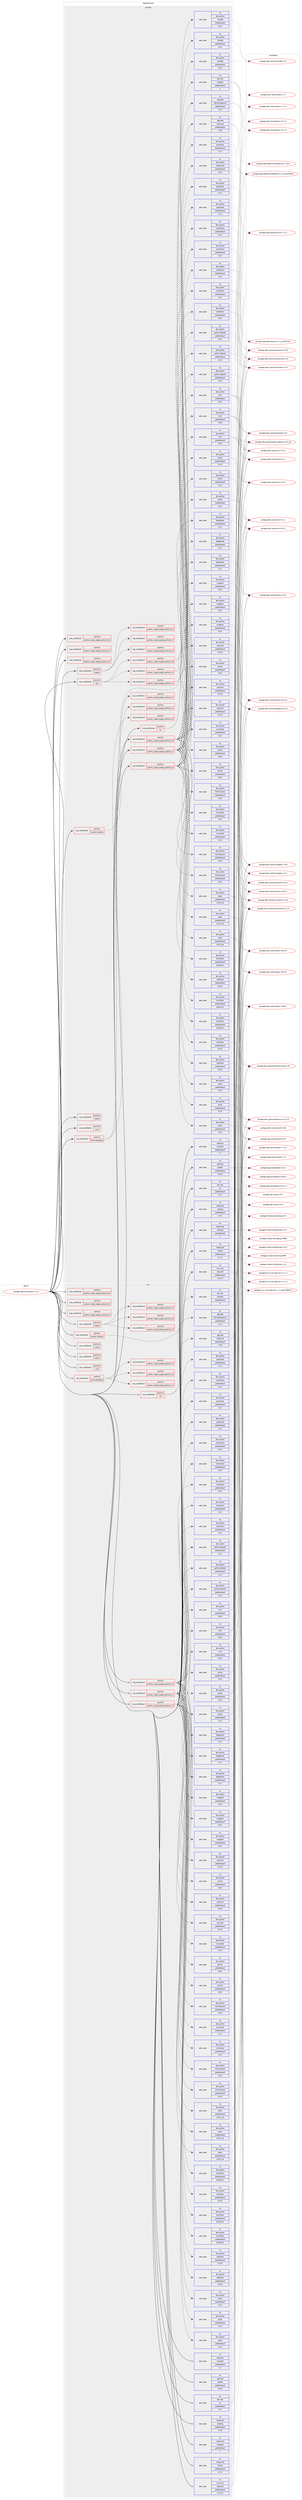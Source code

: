 digraph prolog {

# *************
# Graph options
# *************

newrank=true;
concentrate=true;
compound=true;
graph [rankdir=LR,fontname=Helvetica,fontsize=10,ranksep=1.5];#, ranksep=2.5, nodesep=0.2];
edge  [arrowhead=vee];
node  [fontname=Helvetica,fontsize=10];

# **********
# The ebuild
# **********

subgraph cluster_leftcol {
color=gray;
rank=same;
label=<<i>ebuild</i>>;
id [label="portage://app-text/calibre-7.11.0", color=red, width=4, href="../app-text/calibre-7.11.0.svg"];
}

# ****************
# The dependencies
# ****************

subgraph cluster_midcol {
color=gray;
label=<<i>dependencies</i>>;
subgraph cluster_compile {
fillcolor="#eeeeee";
style=filled;
label=<<i>compile</i>>;
subgraph cond14251 {
dependency23411 [label=<<TABLE BORDER="0" CELLBORDER="1" CELLSPACING="0" CELLPADDING="4"><TR><TD ROWSPAN="3" CELLPADDING="10">use_conditional</TD></TR><TR><TD>positive</TD></TR><TR><TD>font-subsetting</TD></TR></TABLE>>, shape=none, color=red];
subgraph cond14252 {
dependency23412 [label=<<TABLE BORDER="0" CELLBORDER="1" CELLSPACING="0" CELLPADDING="4"><TR><TD ROWSPAN="3" CELLPADDING="10">use_conditional</TD></TR><TR><TD>positive</TD></TR><TR><TD>python_single_target_python3_10</TD></TR></TABLE>>, shape=none, color=red];
# *** BEGIN UNKNOWN DEPENDENCY TYPE (TODO) ***
# dependency23412 -> package_dependency(portage://app-text/calibre-7.11.0,install,no,dev-python,fonttools,none,[,,],[],[use(enable(python_targets_python3_10),negative)])
# *** END UNKNOWN DEPENDENCY TYPE (TODO) ***

}
dependency23411:e -> dependency23412:w [weight=20,style="dashed",arrowhead="vee"];
subgraph cond14253 {
dependency23413 [label=<<TABLE BORDER="0" CELLBORDER="1" CELLSPACING="0" CELLPADDING="4"><TR><TD ROWSPAN="3" CELLPADDING="10">use_conditional</TD></TR><TR><TD>positive</TD></TR><TR><TD>python_single_target_python3_11</TD></TR></TABLE>>, shape=none, color=red];
# *** BEGIN UNKNOWN DEPENDENCY TYPE (TODO) ***
# dependency23413 -> package_dependency(portage://app-text/calibre-7.11.0,install,no,dev-python,fonttools,none,[,,],[],[use(enable(python_targets_python3_11),negative)])
# *** END UNKNOWN DEPENDENCY TYPE (TODO) ***

}
dependency23411:e -> dependency23413:w [weight=20,style="dashed",arrowhead="vee"];
subgraph cond14254 {
dependency23414 [label=<<TABLE BORDER="0" CELLBORDER="1" CELLSPACING="0" CELLPADDING="4"><TR><TD ROWSPAN="3" CELLPADDING="10">use_conditional</TD></TR><TR><TD>positive</TD></TR><TR><TD>python_single_target_python3_12</TD></TR></TABLE>>, shape=none, color=red];
# *** BEGIN UNKNOWN DEPENDENCY TYPE (TODO) ***
# dependency23414 -> package_dependency(portage://app-text/calibre-7.11.0,install,no,dev-python,fonttools,none,[,,],[],[use(enable(python_targets_python3_12),negative)])
# *** END UNKNOWN DEPENDENCY TYPE (TODO) ***

}
dependency23411:e -> dependency23414:w [weight=20,style="dashed",arrowhead="vee"];
}
id:e -> dependency23411:w [weight=20,style="solid",arrowhead="vee"];
subgraph cond14255 {
dependency23415 [label=<<TABLE BORDER="0" CELLBORDER="1" CELLSPACING="0" CELLPADDING="4"><TR><TD ROWSPAN="3" CELLPADDING="10">use_conditional</TD></TR><TR><TD>positive</TD></TR><TR><TD>ios</TD></TR></TABLE>>, shape=none, color=red];
subgraph pack8696 {
dependency23416 [label=<<TABLE BORDER="0" CELLBORDER="1" CELLSPACING="0" CELLPADDING="4" WIDTH="220"><TR><TD ROWSPAN="6" CELLPADDING="30">pack_dep</TD></TR><TR><TD WIDTH="110">no</TD></TR><TR><TD>app-pda</TD></TR><TR><TD>usbmuxd</TD></TR><TR><TD>greaterequal</TD></TR><TR><TD>1.0.8</TD></TR></TABLE>>, shape=none, color=blue];
}
dependency23415:e -> dependency23416:w [weight=20,style="dashed",arrowhead="vee"];
subgraph pack8697 {
dependency23417 [label=<<TABLE BORDER="0" CELLBORDER="1" CELLSPACING="0" CELLPADDING="4" WIDTH="220"><TR><TD ROWSPAN="6" CELLPADDING="30">pack_dep</TD></TR><TR><TD WIDTH="110">no</TD></TR><TR><TD>app-pda</TD></TR><TR><TD>libimobiledevice</TD></TR><TR><TD>greaterequal</TD></TR><TR><TD>1.2.0</TD></TR></TABLE>>, shape=none, color=blue];
}
dependency23415:e -> dependency23417:w [weight=20,style="dashed",arrowhead="vee"];
}
id:e -> dependency23415:w [weight=20,style="solid",arrowhead="vee"];
subgraph cond14256 {
dependency23418 [label=<<TABLE BORDER="0" CELLBORDER="1" CELLSPACING="0" CELLPADDING="4"><TR><TD ROWSPAN="3" CELLPADDING="10">use_conditional</TD></TR><TR><TD>positive</TD></TR><TR><TD>python_single_target_python3_10</TD></TR></TABLE>>, shape=none, color=red];
# *** BEGIN UNKNOWN DEPENDENCY TYPE (TODO) ***
# dependency23418 -> package_dependency(portage://app-text/calibre-7.11.0,install,no,dev-lang,python,none,[,,],[slot(3.10)],[use(enable(sqlite),none),use(enable(ssl),none)])
# *** END UNKNOWN DEPENDENCY TYPE (TODO) ***

}
id:e -> dependency23418:w [weight=20,style="solid",arrowhead="vee"];
subgraph cond14257 {
dependency23419 [label=<<TABLE BORDER="0" CELLBORDER="1" CELLSPACING="0" CELLPADDING="4"><TR><TD ROWSPAN="3" CELLPADDING="10">use_conditional</TD></TR><TR><TD>positive</TD></TR><TR><TD>python_single_target_python3_10</TD></TR></TABLE>>, shape=none, color=red];
subgraph pack8698 {
dependency23420 [label=<<TABLE BORDER="0" CELLBORDER="1" CELLSPACING="0" CELLPADDING="4" WIDTH="220"><TR><TD ROWSPAN="6" CELLPADDING="30">pack_dep</TD></TR><TR><TD WIDTH="110">no</TD></TR><TR><TD>dev-python</TD></TR><TR><TD>apsw</TD></TR><TR><TD>greaterequal</TD></TR><TR><TD>3.25.2_p1</TD></TR></TABLE>>, shape=none, color=blue];
}
dependency23419:e -> dependency23420:w [weight=20,style="dashed",arrowhead="vee"];
# *** BEGIN UNKNOWN DEPENDENCY TYPE (TODO) ***
# dependency23419 -> package_dependency(portage://app-text/calibre-7.11.0,install,no,dev-python,beautifulsoup4,none,[,,],[],[use(enable(python_targets_python3_10),negative)])
# *** END UNKNOWN DEPENDENCY TYPE (TODO) ***

subgraph pack8699 {
dependency23421 [label=<<TABLE BORDER="0" CELLBORDER="1" CELLSPACING="0" CELLPADDING="4" WIDTH="220"><TR><TD ROWSPAN="6" CELLPADDING="30">pack_dep</TD></TR><TR><TD WIDTH="110">no</TD></TR><TR><TD>dev-python</TD></TR><TR><TD>css-parser</TD></TR><TR><TD>greaterequal</TD></TR><TR><TD>1.0.4</TD></TR></TABLE>>, shape=none, color=blue];
}
dependency23419:e -> dependency23421:w [weight=20,style="dashed",arrowhead="vee"];
# *** BEGIN UNKNOWN DEPENDENCY TYPE (TODO) ***
# dependency23419 -> package_dependency(portage://app-text/calibre-7.11.0,install,no,dev-python,dnspython,none,[,,],[],[use(enable(python_targets_python3_10),negative)])
# *** END UNKNOWN DEPENDENCY TYPE (TODO) ***

subgraph pack8700 {
dependency23422 [label=<<TABLE BORDER="0" CELLBORDER="1" CELLSPACING="0" CELLPADDING="4" WIDTH="220"><TR><TD ROWSPAN="6" CELLPADDING="30">pack_dep</TD></TR><TR><TD WIDTH="110">no</TD></TR><TR><TD>dev-python</TD></TR><TR><TD>feedparser</TD></TR><TR><TD>greaterequal</TD></TR><TR><TD>5.2.1</TD></TR></TABLE>>, shape=none, color=blue];
}
dependency23419:e -> dependency23422:w [weight=20,style="dashed",arrowhead="vee"];
subgraph pack8701 {
dependency23423 [label=<<TABLE BORDER="0" CELLBORDER="1" CELLSPACING="0" CELLPADDING="4" WIDTH="220"><TR><TD ROWSPAN="6" CELLPADDING="30">pack_dep</TD></TR><TR><TD WIDTH="110">no</TD></TR><TR><TD>dev-python</TD></TR><TR><TD>html2text</TD></TR><TR><TD>greaterequal</TD></TR><TR><TD>2019.8.11</TD></TR></TABLE>>, shape=none, color=blue];
}
dependency23419:e -> dependency23423:w [weight=20,style="dashed",arrowhead="vee"];
subgraph pack8702 {
dependency23424 [label=<<TABLE BORDER="0" CELLBORDER="1" CELLSPACING="0" CELLPADDING="4" WIDTH="220"><TR><TD ROWSPAN="6" CELLPADDING="30">pack_dep</TD></TR><TR><TD WIDTH="110">no</TD></TR><TR><TD>dev-python</TD></TR><TR><TD>html5-parser</TD></TR><TR><TD>greaterequal</TD></TR><TR><TD>0.4.9</TD></TR></TABLE>>, shape=none, color=blue];
}
dependency23419:e -> dependency23424:w [weight=20,style="dashed",arrowhead="vee"];
# *** BEGIN UNKNOWN DEPENDENCY TYPE (TODO) ***
# dependency23419 -> package_dependency(portage://app-text/calibre-7.11.0,install,no,dev-python,jeepney,none,[,,],[],[use(enable(python_targets_python3_10),negative)])
# *** END UNKNOWN DEPENDENCY TYPE (TODO) ***

subgraph pack8703 {
dependency23425 [label=<<TABLE BORDER="0" CELLBORDER="1" CELLSPACING="0" CELLPADDING="4" WIDTH="220"><TR><TD ROWSPAN="6" CELLPADDING="30">pack_dep</TD></TR><TR><TD WIDTH="110">no</TD></TR><TR><TD>dev-python</TD></TR><TR><TD>lxml</TD></TR><TR><TD>greaterequal</TD></TR><TR><TD>3.8.0</TD></TR></TABLE>>, shape=none, color=blue];
}
dependency23419:e -> dependency23425:w [weight=20,style="dashed",arrowhead="vee"];
# *** BEGIN UNKNOWN DEPENDENCY TYPE (TODO) ***
# dependency23419 -> package_dependency(portage://app-text/calibre-7.11.0,install,no,dev-python,lxml-html-clean,none,[,,],[],[use(enable(python_targets_python3_10),negative)])
# *** END UNKNOWN DEPENDENCY TYPE (TODO) ***

subgraph pack8704 {
dependency23426 [label=<<TABLE BORDER="0" CELLBORDER="1" CELLSPACING="0" CELLPADDING="4" WIDTH="220"><TR><TD ROWSPAN="6" CELLPADDING="30">pack_dep</TD></TR><TR><TD WIDTH="110">no</TD></TR><TR><TD>dev-python</TD></TR><TR><TD>markdown</TD></TR><TR><TD>greaterequal</TD></TR><TR><TD>3.0.1</TD></TR></TABLE>>, shape=none, color=blue];
}
dependency23419:e -> dependency23426:w [weight=20,style="dashed",arrowhead="vee"];
subgraph pack8705 {
dependency23427 [label=<<TABLE BORDER="0" CELLBORDER="1" CELLSPACING="0" CELLPADDING="4" WIDTH="220"><TR><TD ROWSPAN="6" CELLPADDING="30">pack_dep</TD></TR><TR><TD WIDTH="110">no</TD></TR><TR><TD>dev-python</TD></TR><TR><TD>mechanize</TD></TR><TR><TD>greaterequal</TD></TR><TR><TD>0.3.5</TD></TR></TABLE>>, shape=none, color=blue];
}
dependency23419:e -> dependency23427:w [weight=20,style="dashed",arrowhead="vee"];
subgraph pack8706 {
dependency23428 [label=<<TABLE BORDER="0" CELLBORDER="1" CELLSPACING="0" CELLPADDING="4" WIDTH="220"><TR><TD ROWSPAN="6" CELLPADDING="30">pack_dep</TD></TR><TR><TD WIDTH="110">no</TD></TR><TR><TD>dev-python</TD></TR><TR><TD>msgpack</TD></TR><TR><TD>greaterequal</TD></TR><TR><TD>0.6.2</TD></TR></TABLE>>, shape=none, color=blue];
}
dependency23419:e -> dependency23428:w [weight=20,style="dashed",arrowhead="vee"];
subgraph pack8707 {
dependency23429 [label=<<TABLE BORDER="0" CELLBORDER="1" CELLSPACING="0" CELLPADDING="4" WIDTH="220"><TR><TD ROWSPAN="6" CELLPADDING="30">pack_dep</TD></TR><TR><TD WIDTH="110">no</TD></TR><TR><TD>dev-python</TD></TR><TR><TD>netifaces</TD></TR><TR><TD>greaterequal</TD></TR><TR><TD>0.10.5</TD></TR></TABLE>>, shape=none, color=blue];
}
dependency23419:e -> dependency23429:w [weight=20,style="dashed",arrowhead="vee"];
subgraph pack8708 {
dependency23430 [label=<<TABLE BORDER="0" CELLBORDER="1" CELLSPACING="0" CELLPADDING="4" WIDTH="220"><TR><TD ROWSPAN="6" CELLPADDING="30">pack_dep</TD></TR><TR><TD WIDTH="110">no</TD></TR><TR><TD>dev-python</TD></TR><TR><TD>pillow</TD></TR><TR><TD>greaterequal</TD></TR><TR><TD>3.2.0</TD></TR></TABLE>>, shape=none, color=blue];
}
dependency23419:e -> dependency23430:w [weight=20,style="dashed",arrowhead="vee"];
subgraph pack8709 {
dependency23431 [label=<<TABLE BORDER="0" CELLBORDER="1" CELLSPACING="0" CELLPADDING="4" WIDTH="220"><TR><TD ROWSPAN="6" CELLPADDING="30">pack_dep</TD></TR><TR><TD WIDTH="110">no</TD></TR><TR><TD>dev-python</TD></TR><TR><TD>psutil</TD></TR><TR><TD>greaterequal</TD></TR><TR><TD>4.3.0</TD></TR></TABLE>>, shape=none, color=blue];
}
dependency23419:e -> dependency23431:w [weight=20,style="dashed",arrowhead="vee"];
subgraph pack8710 {
dependency23432 [label=<<TABLE BORDER="0" CELLBORDER="1" CELLSPACING="0" CELLPADDING="4" WIDTH="220"><TR><TD ROWSPAN="6" CELLPADDING="30">pack_dep</TD></TR><TR><TD WIDTH="110">no</TD></TR><TR><TD>dev-python</TD></TR><TR><TD>pychm</TD></TR><TR><TD>greaterequal</TD></TR><TR><TD>0.8.6</TD></TR></TABLE>>, shape=none, color=blue];
}
dependency23419:e -> dependency23432:w [weight=20,style="dashed",arrowhead="vee"];
subgraph pack8711 {
dependency23433 [label=<<TABLE BORDER="0" CELLBORDER="1" CELLSPACING="0" CELLPADDING="4" WIDTH="220"><TR><TD ROWSPAN="6" CELLPADDING="30">pack_dep</TD></TR><TR><TD WIDTH="110">no</TD></TR><TR><TD>dev-python</TD></TR><TR><TD>pygments</TD></TR><TR><TD>greaterequal</TD></TR><TR><TD>2.3.1</TD></TR></TABLE>>, shape=none, color=blue];
}
dependency23419:e -> dependency23433:w [weight=20,style="dashed",arrowhead="vee"];
subgraph pack8712 {
dependency23434 [label=<<TABLE BORDER="0" CELLBORDER="1" CELLSPACING="0" CELLPADDING="4" WIDTH="220"><TR><TD ROWSPAN="6" CELLPADDING="30">pack_dep</TD></TR><TR><TD WIDTH="110">no</TD></TR><TR><TD>dev-python</TD></TR><TR><TD>python-dateutil</TD></TR><TR><TD>greaterequal</TD></TR><TR><TD>2.5.3</TD></TR></TABLE>>, shape=none, color=blue];
}
dependency23419:e -> dependency23434:w [weight=20,style="dashed",arrowhead="vee"];
# *** BEGIN UNKNOWN DEPENDENCY TYPE (TODO) ***
# dependency23419 -> package_dependency(portage://app-text/calibre-7.11.0,install,no,dev-python,PyQt6,none,[,,],[],[use(enable(gui),none),use(enable(network),none),use(enable(opengl),none),use(enable(printsupport),none),use(enable(quick),none),use(enable(svg),none),use(enable(widgets),none),use(enable(python_targets_python3_10),negative)])
# *** END UNKNOWN DEPENDENCY TYPE (TODO) ***

# *** BEGIN UNKNOWN DEPENDENCY TYPE (TODO) ***
# dependency23419 -> package_dependency(portage://app-text/calibre-7.11.0,install,no,dev-python,PyQt6-WebEngine,none,[,,],[],[use(enable(widgets),none),use(enable(python_targets_python3_10),negative)])
# *** END UNKNOWN DEPENDENCY TYPE (TODO) ***

# *** BEGIN UNKNOWN DEPENDENCY TYPE (TODO) ***
# dependency23419 -> package_dependency(portage://app-text/calibre-7.11.0,install,no,dev-python,regex,none,[,,],[],[use(enable(python_targets_python3_10),negative)])
# *** END UNKNOWN DEPENDENCY TYPE (TODO) ***

# *** BEGIN UNKNOWN DEPENDENCY TYPE (TODO) ***
# dependency23419 -> package_dependency(portage://app-text/calibre-7.11.0,install,no,dev-python,xxhash,none,[,,],[],[use(enable(python_targets_python3_10),negative)])
# *** END UNKNOWN DEPENDENCY TYPE (TODO) ***

subgraph pack8713 {
dependency23435 [label=<<TABLE BORDER="0" CELLBORDER="1" CELLSPACING="0" CELLPADDING="4" WIDTH="220"><TR><TD ROWSPAN="6" CELLPADDING="30">pack_dep</TD></TR><TR><TD WIDTH="110">no</TD></TR><TR><TD>dev-python</TD></TR><TR><TD>zeroconf</TD></TR><TR><TD>greaterequal</TD></TR><TR><TD>0.75.0</TD></TR></TABLE>>, shape=none, color=blue];
}
dependency23419:e -> dependency23435:w [weight=20,style="dashed",arrowhead="vee"];
}
id:e -> dependency23419:w [weight=20,style="solid",arrowhead="vee"];
subgraph cond14258 {
dependency23436 [label=<<TABLE BORDER="0" CELLBORDER="1" CELLSPACING="0" CELLPADDING="4"><TR><TD ROWSPAN="3" CELLPADDING="10">use_conditional</TD></TR><TR><TD>positive</TD></TR><TR><TD>python_single_target_python3_11</TD></TR></TABLE>>, shape=none, color=red];
# *** BEGIN UNKNOWN DEPENDENCY TYPE (TODO) ***
# dependency23436 -> package_dependency(portage://app-text/calibre-7.11.0,install,no,dev-lang,python,none,[,,],[slot(3.11)],[use(enable(sqlite),none),use(enable(ssl),none)])
# *** END UNKNOWN DEPENDENCY TYPE (TODO) ***

}
id:e -> dependency23436:w [weight=20,style="solid",arrowhead="vee"];
subgraph cond14259 {
dependency23437 [label=<<TABLE BORDER="0" CELLBORDER="1" CELLSPACING="0" CELLPADDING="4"><TR><TD ROWSPAN="3" CELLPADDING="10">use_conditional</TD></TR><TR><TD>positive</TD></TR><TR><TD>python_single_target_python3_11</TD></TR></TABLE>>, shape=none, color=red];
subgraph pack8714 {
dependency23438 [label=<<TABLE BORDER="0" CELLBORDER="1" CELLSPACING="0" CELLPADDING="4" WIDTH="220"><TR><TD ROWSPAN="6" CELLPADDING="30">pack_dep</TD></TR><TR><TD WIDTH="110">no</TD></TR><TR><TD>dev-python</TD></TR><TR><TD>apsw</TD></TR><TR><TD>greaterequal</TD></TR><TR><TD>3.25.2_p1</TD></TR></TABLE>>, shape=none, color=blue];
}
dependency23437:e -> dependency23438:w [weight=20,style="dashed",arrowhead="vee"];
# *** BEGIN UNKNOWN DEPENDENCY TYPE (TODO) ***
# dependency23437 -> package_dependency(portage://app-text/calibre-7.11.0,install,no,dev-python,beautifulsoup4,none,[,,],[],[use(enable(python_targets_python3_11),negative)])
# *** END UNKNOWN DEPENDENCY TYPE (TODO) ***

subgraph pack8715 {
dependency23439 [label=<<TABLE BORDER="0" CELLBORDER="1" CELLSPACING="0" CELLPADDING="4" WIDTH="220"><TR><TD ROWSPAN="6" CELLPADDING="30">pack_dep</TD></TR><TR><TD WIDTH="110">no</TD></TR><TR><TD>dev-python</TD></TR><TR><TD>css-parser</TD></TR><TR><TD>greaterequal</TD></TR><TR><TD>1.0.4</TD></TR></TABLE>>, shape=none, color=blue];
}
dependency23437:e -> dependency23439:w [weight=20,style="dashed",arrowhead="vee"];
# *** BEGIN UNKNOWN DEPENDENCY TYPE (TODO) ***
# dependency23437 -> package_dependency(portage://app-text/calibre-7.11.0,install,no,dev-python,dnspython,none,[,,],[],[use(enable(python_targets_python3_11),negative)])
# *** END UNKNOWN DEPENDENCY TYPE (TODO) ***

subgraph pack8716 {
dependency23440 [label=<<TABLE BORDER="0" CELLBORDER="1" CELLSPACING="0" CELLPADDING="4" WIDTH="220"><TR><TD ROWSPAN="6" CELLPADDING="30">pack_dep</TD></TR><TR><TD WIDTH="110">no</TD></TR><TR><TD>dev-python</TD></TR><TR><TD>feedparser</TD></TR><TR><TD>greaterequal</TD></TR><TR><TD>5.2.1</TD></TR></TABLE>>, shape=none, color=blue];
}
dependency23437:e -> dependency23440:w [weight=20,style="dashed",arrowhead="vee"];
subgraph pack8717 {
dependency23441 [label=<<TABLE BORDER="0" CELLBORDER="1" CELLSPACING="0" CELLPADDING="4" WIDTH="220"><TR><TD ROWSPAN="6" CELLPADDING="30">pack_dep</TD></TR><TR><TD WIDTH="110">no</TD></TR><TR><TD>dev-python</TD></TR><TR><TD>html2text</TD></TR><TR><TD>greaterequal</TD></TR><TR><TD>2019.8.11</TD></TR></TABLE>>, shape=none, color=blue];
}
dependency23437:e -> dependency23441:w [weight=20,style="dashed",arrowhead="vee"];
subgraph pack8718 {
dependency23442 [label=<<TABLE BORDER="0" CELLBORDER="1" CELLSPACING="0" CELLPADDING="4" WIDTH="220"><TR><TD ROWSPAN="6" CELLPADDING="30">pack_dep</TD></TR><TR><TD WIDTH="110">no</TD></TR><TR><TD>dev-python</TD></TR><TR><TD>html5-parser</TD></TR><TR><TD>greaterequal</TD></TR><TR><TD>0.4.9</TD></TR></TABLE>>, shape=none, color=blue];
}
dependency23437:e -> dependency23442:w [weight=20,style="dashed",arrowhead="vee"];
# *** BEGIN UNKNOWN DEPENDENCY TYPE (TODO) ***
# dependency23437 -> package_dependency(portage://app-text/calibre-7.11.0,install,no,dev-python,jeepney,none,[,,],[],[use(enable(python_targets_python3_11),negative)])
# *** END UNKNOWN DEPENDENCY TYPE (TODO) ***

subgraph pack8719 {
dependency23443 [label=<<TABLE BORDER="0" CELLBORDER="1" CELLSPACING="0" CELLPADDING="4" WIDTH="220"><TR><TD ROWSPAN="6" CELLPADDING="30">pack_dep</TD></TR><TR><TD WIDTH="110">no</TD></TR><TR><TD>dev-python</TD></TR><TR><TD>lxml</TD></TR><TR><TD>greaterequal</TD></TR><TR><TD>3.8.0</TD></TR></TABLE>>, shape=none, color=blue];
}
dependency23437:e -> dependency23443:w [weight=20,style="dashed",arrowhead="vee"];
# *** BEGIN UNKNOWN DEPENDENCY TYPE (TODO) ***
# dependency23437 -> package_dependency(portage://app-text/calibre-7.11.0,install,no,dev-python,lxml-html-clean,none,[,,],[],[use(enable(python_targets_python3_11),negative)])
# *** END UNKNOWN DEPENDENCY TYPE (TODO) ***

subgraph pack8720 {
dependency23444 [label=<<TABLE BORDER="0" CELLBORDER="1" CELLSPACING="0" CELLPADDING="4" WIDTH="220"><TR><TD ROWSPAN="6" CELLPADDING="30">pack_dep</TD></TR><TR><TD WIDTH="110">no</TD></TR><TR><TD>dev-python</TD></TR><TR><TD>markdown</TD></TR><TR><TD>greaterequal</TD></TR><TR><TD>3.0.1</TD></TR></TABLE>>, shape=none, color=blue];
}
dependency23437:e -> dependency23444:w [weight=20,style="dashed",arrowhead="vee"];
subgraph pack8721 {
dependency23445 [label=<<TABLE BORDER="0" CELLBORDER="1" CELLSPACING="0" CELLPADDING="4" WIDTH="220"><TR><TD ROWSPAN="6" CELLPADDING="30">pack_dep</TD></TR><TR><TD WIDTH="110">no</TD></TR><TR><TD>dev-python</TD></TR><TR><TD>mechanize</TD></TR><TR><TD>greaterequal</TD></TR><TR><TD>0.3.5</TD></TR></TABLE>>, shape=none, color=blue];
}
dependency23437:e -> dependency23445:w [weight=20,style="dashed",arrowhead="vee"];
subgraph pack8722 {
dependency23446 [label=<<TABLE BORDER="0" CELLBORDER="1" CELLSPACING="0" CELLPADDING="4" WIDTH="220"><TR><TD ROWSPAN="6" CELLPADDING="30">pack_dep</TD></TR><TR><TD WIDTH="110">no</TD></TR><TR><TD>dev-python</TD></TR><TR><TD>msgpack</TD></TR><TR><TD>greaterequal</TD></TR><TR><TD>0.6.2</TD></TR></TABLE>>, shape=none, color=blue];
}
dependency23437:e -> dependency23446:w [weight=20,style="dashed",arrowhead="vee"];
subgraph pack8723 {
dependency23447 [label=<<TABLE BORDER="0" CELLBORDER="1" CELLSPACING="0" CELLPADDING="4" WIDTH="220"><TR><TD ROWSPAN="6" CELLPADDING="30">pack_dep</TD></TR><TR><TD WIDTH="110">no</TD></TR><TR><TD>dev-python</TD></TR><TR><TD>netifaces</TD></TR><TR><TD>greaterequal</TD></TR><TR><TD>0.10.5</TD></TR></TABLE>>, shape=none, color=blue];
}
dependency23437:e -> dependency23447:w [weight=20,style="dashed",arrowhead="vee"];
subgraph pack8724 {
dependency23448 [label=<<TABLE BORDER="0" CELLBORDER="1" CELLSPACING="0" CELLPADDING="4" WIDTH="220"><TR><TD ROWSPAN="6" CELLPADDING="30">pack_dep</TD></TR><TR><TD WIDTH="110">no</TD></TR><TR><TD>dev-python</TD></TR><TR><TD>pillow</TD></TR><TR><TD>greaterequal</TD></TR><TR><TD>3.2.0</TD></TR></TABLE>>, shape=none, color=blue];
}
dependency23437:e -> dependency23448:w [weight=20,style="dashed",arrowhead="vee"];
subgraph pack8725 {
dependency23449 [label=<<TABLE BORDER="0" CELLBORDER="1" CELLSPACING="0" CELLPADDING="4" WIDTH="220"><TR><TD ROWSPAN="6" CELLPADDING="30">pack_dep</TD></TR><TR><TD WIDTH="110">no</TD></TR><TR><TD>dev-python</TD></TR><TR><TD>psutil</TD></TR><TR><TD>greaterequal</TD></TR><TR><TD>4.3.0</TD></TR></TABLE>>, shape=none, color=blue];
}
dependency23437:e -> dependency23449:w [weight=20,style="dashed",arrowhead="vee"];
subgraph pack8726 {
dependency23450 [label=<<TABLE BORDER="0" CELLBORDER="1" CELLSPACING="0" CELLPADDING="4" WIDTH="220"><TR><TD ROWSPAN="6" CELLPADDING="30">pack_dep</TD></TR><TR><TD WIDTH="110">no</TD></TR><TR><TD>dev-python</TD></TR><TR><TD>pychm</TD></TR><TR><TD>greaterequal</TD></TR><TR><TD>0.8.6</TD></TR></TABLE>>, shape=none, color=blue];
}
dependency23437:e -> dependency23450:w [weight=20,style="dashed",arrowhead="vee"];
subgraph pack8727 {
dependency23451 [label=<<TABLE BORDER="0" CELLBORDER="1" CELLSPACING="0" CELLPADDING="4" WIDTH="220"><TR><TD ROWSPAN="6" CELLPADDING="30">pack_dep</TD></TR><TR><TD WIDTH="110">no</TD></TR><TR><TD>dev-python</TD></TR><TR><TD>pygments</TD></TR><TR><TD>greaterequal</TD></TR><TR><TD>2.3.1</TD></TR></TABLE>>, shape=none, color=blue];
}
dependency23437:e -> dependency23451:w [weight=20,style="dashed",arrowhead="vee"];
subgraph pack8728 {
dependency23452 [label=<<TABLE BORDER="0" CELLBORDER="1" CELLSPACING="0" CELLPADDING="4" WIDTH="220"><TR><TD ROWSPAN="6" CELLPADDING="30">pack_dep</TD></TR><TR><TD WIDTH="110">no</TD></TR><TR><TD>dev-python</TD></TR><TR><TD>python-dateutil</TD></TR><TR><TD>greaterequal</TD></TR><TR><TD>2.5.3</TD></TR></TABLE>>, shape=none, color=blue];
}
dependency23437:e -> dependency23452:w [weight=20,style="dashed",arrowhead="vee"];
# *** BEGIN UNKNOWN DEPENDENCY TYPE (TODO) ***
# dependency23437 -> package_dependency(portage://app-text/calibre-7.11.0,install,no,dev-python,PyQt6,none,[,,],[],[use(enable(gui),none),use(enable(network),none),use(enable(opengl),none),use(enable(printsupport),none),use(enable(quick),none),use(enable(svg),none),use(enable(widgets),none),use(enable(python_targets_python3_11),negative)])
# *** END UNKNOWN DEPENDENCY TYPE (TODO) ***

# *** BEGIN UNKNOWN DEPENDENCY TYPE (TODO) ***
# dependency23437 -> package_dependency(portage://app-text/calibre-7.11.0,install,no,dev-python,PyQt6-WebEngine,none,[,,],[],[use(enable(widgets),none),use(enable(python_targets_python3_11),negative)])
# *** END UNKNOWN DEPENDENCY TYPE (TODO) ***

# *** BEGIN UNKNOWN DEPENDENCY TYPE (TODO) ***
# dependency23437 -> package_dependency(portage://app-text/calibre-7.11.0,install,no,dev-python,regex,none,[,,],[],[use(enable(python_targets_python3_11),negative)])
# *** END UNKNOWN DEPENDENCY TYPE (TODO) ***

# *** BEGIN UNKNOWN DEPENDENCY TYPE (TODO) ***
# dependency23437 -> package_dependency(portage://app-text/calibre-7.11.0,install,no,dev-python,xxhash,none,[,,],[],[use(enable(python_targets_python3_11),negative)])
# *** END UNKNOWN DEPENDENCY TYPE (TODO) ***

subgraph pack8729 {
dependency23453 [label=<<TABLE BORDER="0" CELLBORDER="1" CELLSPACING="0" CELLPADDING="4" WIDTH="220"><TR><TD ROWSPAN="6" CELLPADDING="30">pack_dep</TD></TR><TR><TD WIDTH="110">no</TD></TR><TR><TD>dev-python</TD></TR><TR><TD>zeroconf</TD></TR><TR><TD>greaterequal</TD></TR><TR><TD>0.75.0</TD></TR></TABLE>>, shape=none, color=blue];
}
dependency23437:e -> dependency23453:w [weight=20,style="dashed",arrowhead="vee"];
}
id:e -> dependency23437:w [weight=20,style="solid",arrowhead="vee"];
subgraph cond14260 {
dependency23454 [label=<<TABLE BORDER="0" CELLBORDER="1" CELLSPACING="0" CELLPADDING="4"><TR><TD ROWSPAN="3" CELLPADDING="10">use_conditional</TD></TR><TR><TD>positive</TD></TR><TR><TD>python_single_target_python3_12</TD></TR></TABLE>>, shape=none, color=red];
# *** BEGIN UNKNOWN DEPENDENCY TYPE (TODO) ***
# dependency23454 -> package_dependency(portage://app-text/calibre-7.11.0,install,no,dev-lang,python,none,[,,],[slot(3.12)],[use(enable(sqlite),none),use(enable(ssl),none)])
# *** END UNKNOWN DEPENDENCY TYPE (TODO) ***

}
id:e -> dependency23454:w [weight=20,style="solid",arrowhead="vee"];
subgraph cond14261 {
dependency23455 [label=<<TABLE BORDER="0" CELLBORDER="1" CELLSPACING="0" CELLPADDING="4"><TR><TD ROWSPAN="3" CELLPADDING="10">use_conditional</TD></TR><TR><TD>positive</TD></TR><TR><TD>python_single_target_python3_12</TD></TR></TABLE>>, shape=none, color=red];
subgraph pack8730 {
dependency23456 [label=<<TABLE BORDER="0" CELLBORDER="1" CELLSPACING="0" CELLPADDING="4" WIDTH="220"><TR><TD ROWSPAN="6" CELLPADDING="30">pack_dep</TD></TR><TR><TD WIDTH="110">no</TD></TR><TR><TD>dev-python</TD></TR><TR><TD>apsw</TD></TR><TR><TD>greaterequal</TD></TR><TR><TD>3.25.2_p1</TD></TR></TABLE>>, shape=none, color=blue];
}
dependency23455:e -> dependency23456:w [weight=20,style="dashed",arrowhead="vee"];
# *** BEGIN UNKNOWN DEPENDENCY TYPE (TODO) ***
# dependency23455 -> package_dependency(portage://app-text/calibre-7.11.0,install,no,dev-python,beautifulsoup4,none,[,,],[],[use(enable(python_targets_python3_12),negative)])
# *** END UNKNOWN DEPENDENCY TYPE (TODO) ***

subgraph pack8731 {
dependency23457 [label=<<TABLE BORDER="0" CELLBORDER="1" CELLSPACING="0" CELLPADDING="4" WIDTH="220"><TR><TD ROWSPAN="6" CELLPADDING="30">pack_dep</TD></TR><TR><TD WIDTH="110">no</TD></TR><TR><TD>dev-python</TD></TR><TR><TD>css-parser</TD></TR><TR><TD>greaterequal</TD></TR><TR><TD>1.0.4</TD></TR></TABLE>>, shape=none, color=blue];
}
dependency23455:e -> dependency23457:w [weight=20,style="dashed",arrowhead="vee"];
# *** BEGIN UNKNOWN DEPENDENCY TYPE (TODO) ***
# dependency23455 -> package_dependency(portage://app-text/calibre-7.11.0,install,no,dev-python,dnspython,none,[,,],[],[use(enable(python_targets_python3_12),negative)])
# *** END UNKNOWN DEPENDENCY TYPE (TODO) ***

subgraph pack8732 {
dependency23458 [label=<<TABLE BORDER="0" CELLBORDER="1" CELLSPACING="0" CELLPADDING="4" WIDTH="220"><TR><TD ROWSPAN="6" CELLPADDING="30">pack_dep</TD></TR><TR><TD WIDTH="110">no</TD></TR><TR><TD>dev-python</TD></TR><TR><TD>feedparser</TD></TR><TR><TD>greaterequal</TD></TR><TR><TD>5.2.1</TD></TR></TABLE>>, shape=none, color=blue];
}
dependency23455:e -> dependency23458:w [weight=20,style="dashed",arrowhead="vee"];
subgraph pack8733 {
dependency23459 [label=<<TABLE BORDER="0" CELLBORDER="1" CELLSPACING="0" CELLPADDING="4" WIDTH="220"><TR><TD ROWSPAN="6" CELLPADDING="30">pack_dep</TD></TR><TR><TD WIDTH="110">no</TD></TR><TR><TD>dev-python</TD></TR><TR><TD>html2text</TD></TR><TR><TD>greaterequal</TD></TR><TR><TD>2019.8.11</TD></TR></TABLE>>, shape=none, color=blue];
}
dependency23455:e -> dependency23459:w [weight=20,style="dashed",arrowhead="vee"];
subgraph pack8734 {
dependency23460 [label=<<TABLE BORDER="0" CELLBORDER="1" CELLSPACING="0" CELLPADDING="4" WIDTH="220"><TR><TD ROWSPAN="6" CELLPADDING="30">pack_dep</TD></TR><TR><TD WIDTH="110">no</TD></TR><TR><TD>dev-python</TD></TR><TR><TD>html5-parser</TD></TR><TR><TD>greaterequal</TD></TR><TR><TD>0.4.9</TD></TR></TABLE>>, shape=none, color=blue];
}
dependency23455:e -> dependency23460:w [weight=20,style="dashed",arrowhead="vee"];
# *** BEGIN UNKNOWN DEPENDENCY TYPE (TODO) ***
# dependency23455 -> package_dependency(portage://app-text/calibre-7.11.0,install,no,dev-python,jeepney,none,[,,],[],[use(enable(python_targets_python3_12),negative)])
# *** END UNKNOWN DEPENDENCY TYPE (TODO) ***

subgraph pack8735 {
dependency23461 [label=<<TABLE BORDER="0" CELLBORDER="1" CELLSPACING="0" CELLPADDING="4" WIDTH="220"><TR><TD ROWSPAN="6" CELLPADDING="30">pack_dep</TD></TR><TR><TD WIDTH="110">no</TD></TR><TR><TD>dev-python</TD></TR><TR><TD>lxml</TD></TR><TR><TD>greaterequal</TD></TR><TR><TD>3.8.0</TD></TR></TABLE>>, shape=none, color=blue];
}
dependency23455:e -> dependency23461:w [weight=20,style="dashed",arrowhead="vee"];
# *** BEGIN UNKNOWN DEPENDENCY TYPE (TODO) ***
# dependency23455 -> package_dependency(portage://app-text/calibre-7.11.0,install,no,dev-python,lxml-html-clean,none,[,,],[],[use(enable(python_targets_python3_12),negative)])
# *** END UNKNOWN DEPENDENCY TYPE (TODO) ***

subgraph pack8736 {
dependency23462 [label=<<TABLE BORDER="0" CELLBORDER="1" CELLSPACING="0" CELLPADDING="4" WIDTH="220"><TR><TD ROWSPAN="6" CELLPADDING="30">pack_dep</TD></TR><TR><TD WIDTH="110">no</TD></TR><TR><TD>dev-python</TD></TR><TR><TD>markdown</TD></TR><TR><TD>greaterequal</TD></TR><TR><TD>3.0.1</TD></TR></TABLE>>, shape=none, color=blue];
}
dependency23455:e -> dependency23462:w [weight=20,style="dashed",arrowhead="vee"];
subgraph pack8737 {
dependency23463 [label=<<TABLE BORDER="0" CELLBORDER="1" CELLSPACING="0" CELLPADDING="4" WIDTH="220"><TR><TD ROWSPAN="6" CELLPADDING="30">pack_dep</TD></TR><TR><TD WIDTH="110">no</TD></TR><TR><TD>dev-python</TD></TR><TR><TD>mechanize</TD></TR><TR><TD>greaterequal</TD></TR><TR><TD>0.3.5</TD></TR></TABLE>>, shape=none, color=blue];
}
dependency23455:e -> dependency23463:w [weight=20,style="dashed",arrowhead="vee"];
subgraph pack8738 {
dependency23464 [label=<<TABLE BORDER="0" CELLBORDER="1" CELLSPACING="0" CELLPADDING="4" WIDTH="220"><TR><TD ROWSPAN="6" CELLPADDING="30">pack_dep</TD></TR><TR><TD WIDTH="110">no</TD></TR><TR><TD>dev-python</TD></TR><TR><TD>msgpack</TD></TR><TR><TD>greaterequal</TD></TR><TR><TD>0.6.2</TD></TR></TABLE>>, shape=none, color=blue];
}
dependency23455:e -> dependency23464:w [weight=20,style="dashed",arrowhead="vee"];
subgraph pack8739 {
dependency23465 [label=<<TABLE BORDER="0" CELLBORDER="1" CELLSPACING="0" CELLPADDING="4" WIDTH="220"><TR><TD ROWSPAN="6" CELLPADDING="30">pack_dep</TD></TR><TR><TD WIDTH="110">no</TD></TR><TR><TD>dev-python</TD></TR><TR><TD>netifaces</TD></TR><TR><TD>greaterequal</TD></TR><TR><TD>0.10.5</TD></TR></TABLE>>, shape=none, color=blue];
}
dependency23455:e -> dependency23465:w [weight=20,style="dashed",arrowhead="vee"];
subgraph pack8740 {
dependency23466 [label=<<TABLE BORDER="0" CELLBORDER="1" CELLSPACING="0" CELLPADDING="4" WIDTH="220"><TR><TD ROWSPAN="6" CELLPADDING="30">pack_dep</TD></TR><TR><TD WIDTH="110">no</TD></TR><TR><TD>dev-python</TD></TR><TR><TD>pillow</TD></TR><TR><TD>greaterequal</TD></TR><TR><TD>3.2.0</TD></TR></TABLE>>, shape=none, color=blue];
}
dependency23455:e -> dependency23466:w [weight=20,style="dashed",arrowhead="vee"];
subgraph pack8741 {
dependency23467 [label=<<TABLE BORDER="0" CELLBORDER="1" CELLSPACING="0" CELLPADDING="4" WIDTH="220"><TR><TD ROWSPAN="6" CELLPADDING="30">pack_dep</TD></TR><TR><TD WIDTH="110">no</TD></TR><TR><TD>dev-python</TD></TR><TR><TD>psutil</TD></TR><TR><TD>greaterequal</TD></TR><TR><TD>4.3.0</TD></TR></TABLE>>, shape=none, color=blue];
}
dependency23455:e -> dependency23467:w [weight=20,style="dashed",arrowhead="vee"];
subgraph pack8742 {
dependency23468 [label=<<TABLE BORDER="0" CELLBORDER="1" CELLSPACING="0" CELLPADDING="4" WIDTH="220"><TR><TD ROWSPAN="6" CELLPADDING="30">pack_dep</TD></TR><TR><TD WIDTH="110">no</TD></TR><TR><TD>dev-python</TD></TR><TR><TD>pychm</TD></TR><TR><TD>greaterequal</TD></TR><TR><TD>0.8.6</TD></TR></TABLE>>, shape=none, color=blue];
}
dependency23455:e -> dependency23468:w [weight=20,style="dashed",arrowhead="vee"];
subgraph pack8743 {
dependency23469 [label=<<TABLE BORDER="0" CELLBORDER="1" CELLSPACING="0" CELLPADDING="4" WIDTH="220"><TR><TD ROWSPAN="6" CELLPADDING="30">pack_dep</TD></TR><TR><TD WIDTH="110">no</TD></TR><TR><TD>dev-python</TD></TR><TR><TD>pygments</TD></TR><TR><TD>greaterequal</TD></TR><TR><TD>2.3.1</TD></TR></TABLE>>, shape=none, color=blue];
}
dependency23455:e -> dependency23469:w [weight=20,style="dashed",arrowhead="vee"];
subgraph pack8744 {
dependency23470 [label=<<TABLE BORDER="0" CELLBORDER="1" CELLSPACING="0" CELLPADDING="4" WIDTH="220"><TR><TD ROWSPAN="6" CELLPADDING="30">pack_dep</TD></TR><TR><TD WIDTH="110">no</TD></TR><TR><TD>dev-python</TD></TR><TR><TD>python-dateutil</TD></TR><TR><TD>greaterequal</TD></TR><TR><TD>2.5.3</TD></TR></TABLE>>, shape=none, color=blue];
}
dependency23455:e -> dependency23470:w [weight=20,style="dashed",arrowhead="vee"];
# *** BEGIN UNKNOWN DEPENDENCY TYPE (TODO) ***
# dependency23455 -> package_dependency(portage://app-text/calibre-7.11.0,install,no,dev-python,PyQt6,none,[,,],[],[use(enable(gui),none),use(enable(network),none),use(enable(opengl),none),use(enable(printsupport),none),use(enable(quick),none),use(enable(svg),none),use(enable(widgets),none),use(enable(python_targets_python3_12),negative)])
# *** END UNKNOWN DEPENDENCY TYPE (TODO) ***

# *** BEGIN UNKNOWN DEPENDENCY TYPE (TODO) ***
# dependency23455 -> package_dependency(portage://app-text/calibre-7.11.0,install,no,dev-python,PyQt6-WebEngine,none,[,,],[],[use(enable(widgets),none),use(enable(python_targets_python3_12),negative)])
# *** END UNKNOWN DEPENDENCY TYPE (TODO) ***

# *** BEGIN UNKNOWN DEPENDENCY TYPE (TODO) ***
# dependency23455 -> package_dependency(portage://app-text/calibre-7.11.0,install,no,dev-python,regex,none,[,,],[],[use(enable(python_targets_python3_12),negative)])
# *** END UNKNOWN DEPENDENCY TYPE (TODO) ***

# *** BEGIN UNKNOWN DEPENDENCY TYPE (TODO) ***
# dependency23455 -> package_dependency(portage://app-text/calibre-7.11.0,install,no,dev-python,xxhash,none,[,,],[],[use(enable(python_targets_python3_12),negative)])
# *** END UNKNOWN DEPENDENCY TYPE (TODO) ***

subgraph pack8745 {
dependency23471 [label=<<TABLE BORDER="0" CELLBORDER="1" CELLSPACING="0" CELLPADDING="4" WIDTH="220"><TR><TD ROWSPAN="6" CELLPADDING="30">pack_dep</TD></TR><TR><TD WIDTH="110">no</TD></TR><TR><TD>dev-python</TD></TR><TR><TD>zeroconf</TD></TR><TR><TD>greaterequal</TD></TR><TR><TD>0.75.0</TD></TR></TABLE>>, shape=none, color=blue];
}
dependency23455:e -> dependency23471:w [weight=20,style="dashed",arrowhead="vee"];
}
id:e -> dependency23455:w [weight=20,style="solid",arrowhead="vee"];
subgraph cond14262 {
dependency23472 [label=<<TABLE BORDER="0" CELLBORDER="1" CELLSPACING="0" CELLPADDING="4"><TR><TD ROWSPAN="3" CELLPADDING="10">use_conditional</TD></TR><TR><TD>positive</TD></TR><TR><TD>speech</TD></TR></TABLE>>, shape=none, color=red];
subgraph cond14263 {
dependency23473 [label=<<TABLE BORDER="0" CELLBORDER="1" CELLSPACING="0" CELLPADDING="4"><TR><TD ROWSPAN="3" CELLPADDING="10">use_conditional</TD></TR><TR><TD>positive</TD></TR><TR><TD>python_single_target_python3_10</TD></TR></TABLE>>, shape=none, color=red];
# *** BEGIN UNKNOWN DEPENDENCY TYPE (TODO) ***
# dependency23473 -> package_dependency(portage://app-text/calibre-7.11.0,install,no,app-accessibility,speech-dispatcher,none,[,,],[],[use(enable(python),none),use(enable(python_targets_python3_10),negative)])
# *** END UNKNOWN DEPENDENCY TYPE (TODO) ***

}
dependency23472:e -> dependency23473:w [weight=20,style="dashed",arrowhead="vee"];
subgraph cond14264 {
dependency23474 [label=<<TABLE BORDER="0" CELLBORDER="1" CELLSPACING="0" CELLPADDING="4"><TR><TD ROWSPAN="3" CELLPADDING="10">use_conditional</TD></TR><TR><TD>positive</TD></TR><TR><TD>python_single_target_python3_11</TD></TR></TABLE>>, shape=none, color=red];
# *** BEGIN UNKNOWN DEPENDENCY TYPE (TODO) ***
# dependency23474 -> package_dependency(portage://app-text/calibre-7.11.0,install,no,app-accessibility,speech-dispatcher,none,[,,],[],[use(enable(python),none),use(enable(python_targets_python3_11),negative)])
# *** END UNKNOWN DEPENDENCY TYPE (TODO) ***

}
dependency23472:e -> dependency23474:w [weight=20,style="dashed",arrowhead="vee"];
subgraph cond14265 {
dependency23475 [label=<<TABLE BORDER="0" CELLBORDER="1" CELLSPACING="0" CELLPADDING="4"><TR><TD ROWSPAN="3" CELLPADDING="10">use_conditional</TD></TR><TR><TD>positive</TD></TR><TR><TD>python_single_target_python3_12</TD></TR></TABLE>>, shape=none, color=red];
# *** BEGIN UNKNOWN DEPENDENCY TYPE (TODO) ***
# dependency23475 -> package_dependency(portage://app-text/calibre-7.11.0,install,no,app-accessibility,speech-dispatcher,none,[,,],[],[use(enable(python),none),use(enable(python_targets_python3_12),negative)])
# *** END UNKNOWN DEPENDENCY TYPE (TODO) ***

}
dependency23472:e -> dependency23475:w [weight=20,style="dashed",arrowhead="vee"];
}
id:e -> dependency23472:w [weight=20,style="solid",arrowhead="vee"];
subgraph cond14266 {
dependency23476 [label=<<TABLE BORDER="0" CELLBORDER="1" CELLSPACING="0" CELLPADDING="4"><TR><TD ROWSPAN="3" CELLPADDING="10">use_conditional</TD></TR><TR><TD>positive</TD></TR><TR><TD>system-mathjax</TD></TR></TABLE>>, shape=none, color=red];
subgraph pack8746 {
dependency23477 [label=<<TABLE BORDER="0" CELLBORDER="1" CELLSPACING="0" CELLPADDING="4" WIDTH="220"><TR><TD ROWSPAN="6" CELLPADDING="30">pack_dep</TD></TR><TR><TD WIDTH="110">no</TD></TR><TR><TD>dev-libs</TD></TR><TR><TD>mathjax</TD></TR><TR><TD>greaterequal</TD></TR><TR><TD>3</TD></TR></TABLE>>, shape=none, color=blue];
}
dependency23476:e -> dependency23477:w [weight=20,style="dashed",arrowhead="vee"];
}
id:e -> dependency23476:w [weight=20,style="solid",arrowhead="vee"];
subgraph cond14267 {
dependency23478 [label=<<TABLE BORDER="0" CELLBORDER="1" CELLSPACING="0" CELLPADDING="4"><TR><TD ROWSPAN="3" CELLPADDING="10">use_conditional</TD></TR><TR><TD>positive</TD></TR><TR><TD>test</TD></TR></TABLE>>, shape=none, color=red];
subgraph cond14268 {
dependency23479 [label=<<TABLE BORDER="0" CELLBORDER="1" CELLSPACING="0" CELLPADDING="4"><TR><TD ROWSPAN="3" CELLPADDING="10">use_conditional</TD></TR><TR><TD>positive</TD></TR><TR><TD>python_single_target_python3_10</TD></TR></TABLE>>, shape=none, color=red];
subgraph pack8747 {
dependency23480 [label=<<TABLE BORDER="0" CELLBORDER="1" CELLSPACING="0" CELLPADDING="4" WIDTH="220"><TR><TD ROWSPAN="6" CELLPADDING="30">pack_dep</TD></TR><TR><TD WIDTH="110">no</TD></TR><TR><TD>dev-python</TD></TR><TR><TD>chardet</TD></TR><TR><TD>greaterequal</TD></TR><TR><TD>3.0.3</TD></TR></TABLE>>, shape=none, color=blue];
}
dependency23479:e -> dependency23480:w [weight=20,style="dashed",arrowhead="vee"];
}
dependency23478:e -> dependency23479:w [weight=20,style="dashed",arrowhead="vee"];
subgraph cond14269 {
dependency23481 [label=<<TABLE BORDER="0" CELLBORDER="1" CELLSPACING="0" CELLPADDING="4"><TR><TD ROWSPAN="3" CELLPADDING="10">use_conditional</TD></TR><TR><TD>positive</TD></TR><TR><TD>python_single_target_python3_11</TD></TR></TABLE>>, shape=none, color=red];
subgraph pack8748 {
dependency23482 [label=<<TABLE BORDER="0" CELLBORDER="1" CELLSPACING="0" CELLPADDING="4" WIDTH="220"><TR><TD ROWSPAN="6" CELLPADDING="30">pack_dep</TD></TR><TR><TD WIDTH="110">no</TD></TR><TR><TD>dev-python</TD></TR><TR><TD>chardet</TD></TR><TR><TD>greaterequal</TD></TR><TR><TD>3.0.3</TD></TR></TABLE>>, shape=none, color=blue];
}
dependency23481:e -> dependency23482:w [weight=20,style="dashed",arrowhead="vee"];
}
dependency23478:e -> dependency23481:w [weight=20,style="dashed",arrowhead="vee"];
subgraph cond14270 {
dependency23483 [label=<<TABLE BORDER="0" CELLBORDER="1" CELLSPACING="0" CELLPADDING="4"><TR><TD ROWSPAN="3" CELLPADDING="10">use_conditional</TD></TR><TR><TD>positive</TD></TR><TR><TD>python_single_target_python3_12</TD></TR></TABLE>>, shape=none, color=red];
subgraph pack8749 {
dependency23484 [label=<<TABLE BORDER="0" CELLBORDER="1" CELLSPACING="0" CELLPADDING="4" WIDTH="220"><TR><TD ROWSPAN="6" CELLPADDING="30">pack_dep</TD></TR><TR><TD WIDTH="110">no</TD></TR><TR><TD>dev-python</TD></TR><TR><TD>chardet</TD></TR><TR><TD>greaterequal</TD></TR><TR><TD>3.0.3</TD></TR></TABLE>>, shape=none, color=blue];
}
dependency23483:e -> dependency23484:w [weight=20,style="dashed",arrowhead="vee"];
}
dependency23478:e -> dependency23483:w [weight=20,style="dashed",arrowhead="vee"];
}
id:e -> dependency23478:w [weight=20,style="solid",arrowhead="vee"];
subgraph cond14271 {
dependency23485 [label=<<TABLE BORDER="0" CELLBORDER="1" CELLSPACING="0" CELLPADDING="4"><TR><TD ROWSPAN="3" CELLPADDING="10">use_conditional</TD></TR><TR><TD>positive</TD></TR><TR><TD>udisks</TD></TR></TABLE>>, shape=none, color=red];
# *** BEGIN UNKNOWN DEPENDENCY TYPE (TODO) ***
# dependency23485 -> package_dependency(portage://app-text/calibre-7.11.0,install,no,virtual,libudev,none,[,,],[],[])
# *** END UNKNOWN DEPENDENCY TYPE (TODO) ***

}
id:e -> dependency23485:w [weight=20,style="solid",arrowhead="vee"];
subgraph cond14272 {
dependency23486 [label=<<TABLE BORDER="0" CELLBORDER="1" CELLSPACING="0" CELLPADDING="4"><TR><TD ROWSPAN="3" CELLPADDING="10">use_conditional</TD></TR><TR><TD>positive</TD></TR><TR><TD>unrar</TD></TR></TABLE>>, shape=none, color=red];
# *** BEGIN UNKNOWN DEPENDENCY TYPE (TODO) ***
# dependency23486 -> package_dependency(portage://app-text/calibre-7.11.0,install,no,dev-python,unrardll,none,[,,],[],[])
# *** END UNKNOWN DEPENDENCY TYPE (TODO) ***

}
id:e -> dependency23486:w [weight=20,style="solid",arrowhead="vee"];
# *** BEGIN UNKNOWN DEPENDENCY TYPE (TODO) ***
# id -> package_dependency(portage://app-text/calibre-7.11.0,install,no,app-i18n,uchardet,none,[,,],[],[])
# *** END UNKNOWN DEPENDENCY TYPE (TODO) ***

subgraph pack8750 {
dependency23487 [label=<<TABLE BORDER="0" CELLBORDER="1" CELLSPACING="0" CELLPADDING="4" WIDTH="220"><TR><TD ROWSPAN="6" CELLPADDING="30">pack_dep</TD></TR><TR><TD WIDTH="110">no</TD></TR><TR><TD>app-text</TD></TR><TR><TD>hunspell</TD></TR><TR><TD>greaterequal</TD></TR><TR><TD>1.7</TD></TR></TABLE>>, shape=none, color=blue];
}
id:e -> dependency23487:w [weight=20,style="solid",arrowhead="vee"];
subgraph pack8751 {
dependency23488 [label=<<TABLE BORDER="0" CELLBORDER="1" CELLSPACING="0" CELLPADDING="4" WIDTH="220"><TR><TD ROWSPAN="6" CELLPADDING="30">pack_dep</TD></TR><TR><TD WIDTH="110">no</TD></TR><TR><TD>app-text</TD></TR><TR><TD>podofo</TD></TR><TR><TD>greaterequal</TD></TR><TR><TD>0.10.0</TD></TR></TABLE>>, shape=none, color=blue];
}
id:e -> dependency23488:w [weight=20,style="solid",arrowhead="vee"];
# *** BEGIN UNKNOWN DEPENDENCY TYPE (TODO) ***
# id -> package_dependency(portage://app-text/calibre-7.11.0,install,no,app-text,poppler,none,[,,],[],[use(enable(utils),none)])
# *** END UNKNOWN DEPENDENCY TYPE (TODO) ***

# *** BEGIN UNKNOWN DEPENDENCY TYPE (TODO) ***
# id -> package_dependency(portage://app-text/calibre-7.11.0,install,no,dev-libs,hyphen,none,[,,],any_same_slot,[])
# *** END UNKNOWN DEPENDENCY TYPE (TODO) ***

subgraph pack8752 {
dependency23489 [label=<<TABLE BORDER="0" CELLBORDER="1" CELLSPACING="0" CELLPADDING="4" WIDTH="220"><TR><TD ROWSPAN="6" CELLPADDING="30">pack_dep</TD></TR><TR><TD WIDTH="110">no</TD></TR><TR><TD>dev-libs</TD></TR><TR><TD>icu</TD></TR><TR><TD>greaterequal</TD></TR><TR><TD>57.1</TD></TR></TABLE>>, shape=none, color=blue];
}
id:e -> dependency23489:w [weight=20,style="solid",arrowhead="vee"];
# *** BEGIN UNKNOWN DEPENDENCY TYPE (TODO) ***
# id -> package_dependency(portage://app-text/calibre-7.11.0,install,no,dev-libs,openssl,none,[,,],any_same_slot,[])
# *** END UNKNOWN DEPENDENCY TYPE (TODO) ***

# *** BEGIN UNKNOWN DEPENDENCY TYPE (TODO) ***
# id -> package_dependency(portage://app-text/calibre-7.11.0,install,no,dev-libs,snowball-stemmer,none,[,,],any_same_slot,[])
# *** END UNKNOWN DEPENDENCY TYPE (TODO) ***

# *** BEGIN UNKNOWN DEPENDENCY TYPE (TODO) ***
# id -> package_dependency(portage://app-text/calibre-7.11.0,install,no,dev-qt,qtbase,none,[,,],[slot(6),equal],[use(enable(gui),none),use(enable(widgets),none)])
# *** END UNKNOWN DEPENDENCY TYPE (TODO) ***

# *** BEGIN UNKNOWN DEPENDENCY TYPE (TODO) ***
# id -> package_dependency(portage://app-text/calibre-7.11.0,install,no,dev-qt,qtimageformats,none,[,,],[slot(6)],[])
# *** END UNKNOWN DEPENDENCY TYPE (TODO) ***

# *** BEGIN UNKNOWN DEPENDENCY TYPE (TODO) ***
# id -> package_dependency(portage://app-text/calibre-7.11.0,install,no,dev-util,desktop-file-utils,none,[,,],[],[])
# *** END UNKNOWN DEPENDENCY TYPE (TODO) ***

# *** BEGIN UNKNOWN DEPENDENCY TYPE (TODO) ***
# id -> package_dependency(portage://app-text/calibre-7.11.0,install,no,dev-util,gtk-update-icon-cache,none,[,,],[],[])
# *** END UNKNOWN DEPENDENCY TYPE (TODO) ***

# *** BEGIN UNKNOWN DEPENDENCY TYPE (TODO) ***
# id -> package_dependency(portage://app-text/calibre-7.11.0,install,no,media-fonts,liberation-fonts,none,[,,],[],[])
# *** END UNKNOWN DEPENDENCY TYPE (TODO) ***

subgraph pack8753 {
dependency23490 [label=<<TABLE BORDER="0" CELLBORDER="1" CELLSPACING="0" CELLPADDING="4" WIDTH="220"><TR><TD ROWSPAN="6" CELLPADDING="30">pack_dep</TD></TR><TR><TD WIDTH="110">no</TD></TR><TR><TD>media-gfx</TD></TR><TR><TD>optipng</TD></TR><TR><TD>greaterequal</TD></TR><TR><TD>0.7.6</TD></TR></TABLE>>, shape=none, color=blue];
}
id:e -> dependency23490:w [weight=20,style="solid",arrowhead="vee"];
# *** BEGIN UNKNOWN DEPENDENCY TYPE (TODO) ***
# id -> package_dependency(portage://app-text/calibre-7.11.0,install,no,media-libs,fontconfig,none,[,,],any_same_slot,[])
# *** END UNKNOWN DEPENDENCY TYPE (TODO) ***

subgraph pack8754 {
dependency23491 [label=<<TABLE BORDER="0" CELLBORDER="1" CELLSPACING="0" CELLPADDING="4" WIDTH="220"><TR><TD ROWSPAN="6" CELLPADDING="30">pack_dep</TD></TR><TR><TD WIDTH="110">no</TD></TR><TR><TD>media-libs</TD></TR><TR><TD>freetype</TD></TR><TR><TD>greaterequal</TD></TR><TR><TD>2</TD></TR></TABLE>>, shape=none, color=blue];
}
id:e -> dependency23491:w [weight=20,style="solid",arrowhead="vee"];
subgraph pack8755 {
dependency23492 [label=<<TABLE BORDER="0" CELLBORDER="1" CELLSPACING="0" CELLPADDING="4" WIDTH="220"><TR><TD ROWSPAN="6" CELLPADDING="30">pack_dep</TD></TR><TR><TD WIDTH="110">no</TD></TR><TR><TD>media-libs</TD></TR><TR><TD>libmtp</TD></TR><TR><TD>greaterequal</TD></TR><TR><TD>1.1.11</TD></TR></TABLE>>, shape=none, color=blue];
}
id:e -> dependency23492:w [weight=20,style="solid",arrowhead="vee"];
# *** BEGIN UNKNOWN DEPENDENCY TYPE (TODO) ***
# id -> package_dependency(portage://app-text/calibre-7.11.0,install,no,virtual,libusb,none,[,,],[slot(1),equal],[])
# *** END UNKNOWN DEPENDENCY TYPE (TODO) ***

# *** BEGIN UNKNOWN DEPENDENCY TYPE (TODO) ***
# id -> package_dependency(portage://app-text/calibre-7.11.0,install,no,x11-misc,shared-mime-info,none,[,,],[],[])
# *** END UNKNOWN DEPENDENCY TYPE (TODO) ***

subgraph pack8756 {
dependency23493 [label=<<TABLE BORDER="0" CELLBORDER="1" CELLSPACING="0" CELLPADDING="4" WIDTH="220"><TR><TD ROWSPAN="6" CELLPADDING="30">pack_dep</TD></TR><TR><TD WIDTH="110">no</TD></TR><TR><TD>x11-misc</TD></TR><TR><TD>xdg-utils</TD></TR><TR><TD>greaterequal</TD></TR><TR><TD>1.0.2-r2</TD></TR></TABLE>>, shape=none, color=blue];
}
id:e -> dependency23493:w [weight=20,style="solid",arrowhead="vee"];
}
subgraph cluster_compileandrun {
fillcolor="#eeeeee";
style=filled;
label=<<i>compile and run</i>>;
}
subgraph cluster_run {
fillcolor="#eeeeee";
style=filled;
label=<<i>run</i>>;
subgraph cond14273 {
dependency23494 [label=<<TABLE BORDER="0" CELLBORDER="1" CELLSPACING="0" CELLPADDING="4"><TR><TD ROWSPAN="3" CELLPADDING="10">use_conditional</TD></TR><TR><TD>positive</TD></TR><TR><TD>font-subsetting</TD></TR></TABLE>>, shape=none, color=red];
subgraph cond14274 {
dependency23495 [label=<<TABLE BORDER="0" CELLBORDER="1" CELLSPACING="0" CELLPADDING="4"><TR><TD ROWSPAN="3" CELLPADDING="10">use_conditional</TD></TR><TR><TD>positive</TD></TR><TR><TD>python_single_target_python3_10</TD></TR></TABLE>>, shape=none, color=red];
# *** BEGIN UNKNOWN DEPENDENCY TYPE (TODO) ***
# dependency23495 -> package_dependency(portage://app-text/calibre-7.11.0,run,no,dev-python,fonttools,none,[,,],[],[use(enable(python_targets_python3_10),negative)])
# *** END UNKNOWN DEPENDENCY TYPE (TODO) ***

}
dependency23494:e -> dependency23495:w [weight=20,style="dashed",arrowhead="vee"];
subgraph cond14275 {
dependency23496 [label=<<TABLE BORDER="0" CELLBORDER="1" CELLSPACING="0" CELLPADDING="4"><TR><TD ROWSPAN="3" CELLPADDING="10">use_conditional</TD></TR><TR><TD>positive</TD></TR><TR><TD>python_single_target_python3_11</TD></TR></TABLE>>, shape=none, color=red];
# *** BEGIN UNKNOWN DEPENDENCY TYPE (TODO) ***
# dependency23496 -> package_dependency(portage://app-text/calibre-7.11.0,run,no,dev-python,fonttools,none,[,,],[],[use(enable(python_targets_python3_11),negative)])
# *** END UNKNOWN DEPENDENCY TYPE (TODO) ***

}
dependency23494:e -> dependency23496:w [weight=20,style="dashed",arrowhead="vee"];
subgraph cond14276 {
dependency23497 [label=<<TABLE BORDER="0" CELLBORDER="1" CELLSPACING="0" CELLPADDING="4"><TR><TD ROWSPAN="3" CELLPADDING="10">use_conditional</TD></TR><TR><TD>positive</TD></TR><TR><TD>python_single_target_python3_12</TD></TR></TABLE>>, shape=none, color=red];
# *** BEGIN UNKNOWN DEPENDENCY TYPE (TODO) ***
# dependency23497 -> package_dependency(portage://app-text/calibre-7.11.0,run,no,dev-python,fonttools,none,[,,],[],[use(enable(python_targets_python3_12),negative)])
# *** END UNKNOWN DEPENDENCY TYPE (TODO) ***

}
dependency23494:e -> dependency23497:w [weight=20,style="dashed",arrowhead="vee"];
}
id:e -> dependency23494:w [weight=20,style="solid",arrowhead="odot"];
subgraph cond14277 {
dependency23498 [label=<<TABLE BORDER="0" CELLBORDER="1" CELLSPACING="0" CELLPADDING="4"><TR><TD ROWSPAN="3" CELLPADDING="10">use_conditional</TD></TR><TR><TD>positive</TD></TR><TR><TD>ios</TD></TR></TABLE>>, shape=none, color=red];
subgraph pack8757 {
dependency23499 [label=<<TABLE BORDER="0" CELLBORDER="1" CELLSPACING="0" CELLPADDING="4" WIDTH="220"><TR><TD ROWSPAN="6" CELLPADDING="30">pack_dep</TD></TR><TR><TD WIDTH="110">no</TD></TR><TR><TD>app-pda</TD></TR><TR><TD>usbmuxd</TD></TR><TR><TD>greaterequal</TD></TR><TR><TD>1.0.8</TD></TR></TABLE>>, shape=none, color=blue];
}
dependency23498:e -> dependency23499:w [weight=20,style="dashed",arrowhead="vee"];
subgraph pack8758 {
dependency23500 [label=<<TABLE BORDER="0" CELLBORDER="1" CELLSPACING="0" CELLPADDING="4" WIDTH="220"><TR><TD ROWSPAN="6" CELLPADDING="30">pack_dep</TD></TR><TR><TD WIDTH="110">no</TD></TR><TR><TD>app-pda</TD></TR><TR><TD>libimobiledevice</TD></TR><TR><TD>greaterequal</TD></TR><TR><TD>1.2.0</TD></TR></TABLE>>, shape=none, color=blue];
}
dependency23498:e -> dependency23500:w [weight=20,style="dashed",arrowhead="vee"];
}
id:e -> dependency23498:w [weight=20,style="solid",arrowhead="odot"];
subgraph cond14278 {
dependency23501 [label=<<TABLE BORDER="0" CELLBORDER="1" CELLSPACING="0" CELLPADDING="4"><TR><TD ROWSPAN="3" CELLPADDING="10">use_conditional</TD></TR><TR><TD>positive</TD></TR><TR><TD>python_single_target_python3_10</TD></TR></TABLE>>, shape=none, color=red];
# *** BEGIN UNKNOWN DEPENDENCY TYPE (TODO) ***
# dependency23501 -> package_dependency(portage://app-text/calibre-7.11.0,run,no,dev-lang,python,none,[,,],[slot(3.10)],[use(enable(sqlite),none),use(enable(ssl),none)])
# *** END UNKNOWN DEPENDENCY TYPE (TODO) ***

}
id:e -> dependency23501:w [weight=20,style="solid",arrowhead="odot"];
subgraph cond14279 {
dependency23502 [label=<<TABLE BORDER="0" CELLBORDER="1" CELLSPACING="0" CELLPADDING="4"><TR><TD ROWSPAN="3" CELLPADDING="10">use_conditional</TD></TR><TR><TD>positive</TD></TR><TR><TD>python_single_target_python3_10</TD></TR></TABLE>>, shape=none, color=red];
subgraph pack8759 {
dependency23503 [label=<<TABLE BORDER="0" CELLBORDER="1" CELLSPACING="0" CELLPADDING="4" WIDTH="220"><TR><TD ROWSPAN="6" CELLPADDING="30">pack_dep</TD></TR><TR><TD WIDTH="110">no</TD></TR><TR><TD>dev-python</TD></TR><TR><TD>apsw</TD></TR><TR><TD>greaterequal</TD></TR><TR><TD>3.25.2_p1</TD></TR></TABLE>>, shape=none, color=blue];
}
dependency23502:e -> dependency23503:w [weight=20,style="dashed",arrowhead="vee"];
# *** BEGIN UNKNOWN DEPENDENCY TYPE (TODO) ***
# dependency23502 -> package_dependency(portage://app-text/calibre-7.11.0,run,no,dev-python,beautifulsoup4,none,[,,],[],[use(enable(python_targets_python3_10),negative)])
# *** END UNKNOWN DEPENDENCY TYPE (TODO) ***

subgraph pack8760 {
dependency23504 [label=<<TABLE BORDER="0" CELLBORDER="1" CELLSPACING="0" CELLPADDING="4" WIDTH="220"><TR><TD ROWSPAN="6" CELLPADDING="30">pack_dep</TD></TR><TR><TD WIDTH="110">no</TD></TR><TR><TD>dev-python</TD></TR><TR><TD>css-parser</TD></TR><TR><TD>greaterequal</TD></TR><TR><TD>1.0.4</TD></TR></TABLE>>, shape=none, color=blue];
}
dependency23502:e -> dependency23504:w [weight=20,style="dashed",arrowhead="vee"];
# *** BEGIN UNKNOWN DEPENDENCY TYPE (TODO) ***
# dependency23502 -> package_dependency(portage://app-text/calibre-7.11.0,run,no,dev-python,dnspython,none,[,,],[],[use(enable(python_targets_python3_10),negative)])
# *** END UNKNOWN DEPENDENCY TYPE (TODO) ***

subgraph pack8761 {
dependency23505 [label=<<TABLE BORDER="0" CELLBORDER="1" CELLSPACING="0" CELLPADDING="4" WIDTH="220"><TR><TD ROWSPAN="6" CELLPADDING="30">pack_dep</TD></TR><TR><TD WIDTH="110">no</TD></TR><TR><TD>dev-python</TD></TR><TR><TD>feedparser</TD></TR><TR><TD>greaterequal</TD></TR><TR><TD>5.2.1</TD></TR></TABLE>>, shape=none, color=blue];
}
dependency23502:e -> dependency23505:w [weight=20,style="dashed",arrowhead="vee"];
subgraph pack8762 {
dependency23506 [label=<<TABLE BORDER="0" CELLBORDER="1" CELLSPACING="0" CELLPADDING="4" WIDTH="220"><TR><TD ROWSPAN="6" CELLPADDING="30">pack_dep</TD></TR><TR><TD WIDTH="110">no</TD></TR><TR><TD>dev-python</TD></TR><TR><TD>html2text</TD></TR><TR><TD>greaterequal</TD></TR><TR><TD>2019.8.11</TD></TR></TABLE>>, shape=none, color=blue];
}
dependency23502:e -> dependency23506:w [weight=20,style="dashed",arrowhead="vee"];
subgraph pack8763 {
dependency23507 [label=<<TABLE BORDER="0" CELLBORDER="1" CELLSPACING="0" CELLPADDING="4" WIDTH="220"><TR><TD ROWSPAN="6" CELLPADDING="30">pack_dep</TD></TR><TR><TD WIDTH="110">no</TD></TR><TR><TD>dev-python</TD></TR><TR><TD>html5-parser</TD></TR><TR><TD>greaterequal</TD></TR><TR><TD>0.4.9</TD></TR></TABLE>>, shape=none, color=blue];
}
dependency23502:e -> dependency23507:w [weight=20,style="dashed",arrowhead="vee"];
# *** BEGIN UNKNOWN DEPENDENCY TYPE (TODO) ***
# dependency23502 -> package_dependency(portage://app-text/calibre-7.11.0,run,no,dev-python,jeepney,none,[,,],[],[use(enable(python_targets_python3_10),negative)])
# *** END UNKNOWN DEPENDENCY TYPE (TODO) ***

subgraph pack8764 {
dependency23508 [label=<<TABLE BORDER="0" CELLBORDER="1" CELLSPACING="0" CELLPADDING="4" WIDTH="220"><TR><TD ROWSPAN="6" CELLPADDING="30">pack_dep</TD></TR><TR><TD WIDTH="110">no</TD></TR><TR><TD>dev-python</TD></TR><TR><TD>lxml</TD></TR><TR><TD>greaterequal</TD></TR><TR><TD>3.8.0</TD></TR></TABLE>>, shape=none, color=blue];
}
dependency23502:e -> dependency23508:w [weight=20,style="dashed",arrowhead="vee"];
# *** BEGIN UNKNOWN DEPENDENCY TYPE (TODO) ***
# dependency23502 -> package_dependency(portage://app-text/calibre-7.11.0,run,no,dev-python,lxml-html-clean,none,[,,],[],[use(enable(python_targets_python3_10),negative)])
# *** END UNKNOWN DEPENDENCY TYPE (TODO) ***

subgraph pack8765 {
dependency23509 [label=<<TABLE BORDER="0" CELLBORDER="1" CELLSPACING="0" CELLPADDING="4" WIDTH="220"><TR><TD ROWSPAN="6" CELLPADDING="30">pack_dep</TD></TR><TR><TD WIDTH="110">no</TD></TR><TR><TD>dev-python</TD></TR><TR><TD>markdown</TD></TR><TR><TD>greaterequal</TD></TR><TR><TD>3.0.1</TD></TR></TABLE>>, shape=none, color=blue];
}
dependency23502:e -> dependency23509:w [weight=20,style="dashed",arrowhead="vee"];
subgraph pack8766 {
dependency23510 [label=<<TABLE BORDER="0" CELLBORDER="1" CELLSPACING="0" CELLPADDING="4" WIDTH="220"><TR><TD ROWSPAN="6" CELLPADDING="30">pack_dep</TD></TR><TR><TD WIDTH="110">no</TD></TR><TR><TD>dev-python</TD></TR><TR><TD>mechanize</TD></TR><TR><TD>greaterequal</TD></TR><TR><TD>0.3.5</TD></TR></TABLE>>, shape=none, color=blue];
}
dependency23502:e -> dependency23510:w [weight=20,style="dashed",arrowhead="vee"];
subgraph pack8767 {
dependency23511 [label=<<TABLE BORDER="0" CELLBORDER="1" CELLSPACING="0" CELLPADDING="4" WIDTH="220"><TR><TD ROWSPAN="6" CELLPADDING="30">pack_dep</TD></TR><TR><TD WIDTH="110">no</TD></TR><TR><TD>dev-python</TD></TR><TR><TD>msgpack</TD></TR><TR><TD>greaterequal</TD></TR><TR><TD>0.6.2</TD></TR></TABLE>>, shape=none, color=blue];
}
dependency23502:e -> dependency23511:w [weight=20,style="dashed",arrowhead="vee"];
subgraph pack8768 {
dependency23512 [label=<<TABLE BORDER="0" CELLBORDER="1" CELLSPACING="0" CELLPADDING="4" WIDTH="220"><TR><TD ROWSPAN="6" CELLPADDING="30">pack_dep</TD></TR><TR><TD WIDTH="110">no</TD></TR><TR><TD>dev-python</TD></TR><TR><TD>netifaces</TD></TR><TR><TD>greaterequal</TD></TR><TR><TD>0.10.5</TD></TR></TABLE>>, shape=none, color=blue];
}
dependency23502:e -> dependency23512:w [weight=20,style="dashed",arrowhead="vee"];
subgraph pack8769 {
dependency23513 [label=<<TABLE BORDER="0" CELLBORDER="1" CELLSPACING="0" CELLPADDING="4" WIDTH="220"><TR><TD ROWSPAN="6" CELLPADDING="30">pack_dep</TD></TR><TR><TD WIDTH="110">no</TD></TR><TR><TD>dev-python</TD></TR><TR><TD>pillow</TD></TR><TR><TD>greaterequal</TD></TR><TR><TD>3.2.0</TD></TR></TABLE>>, shape=none, color=blue];
}
dependency23502:e -> dependency23513:w [weight=20,style="dashed",arrowhead="vee"];
subgraph pack8770 {
dependency23514 [label=<<TABLE BORDER="0" CELLBORDER="1" CELLSPACING="0" CELLPADDING="4" WIDTH="220"><TR><TD ROWSPAN="6" CELLPADDING="30">pack_dep</TD></TR><TR><TD WIDTH="110">no</TD></TR><TR><TD>dev-python</TD></TR><TR><TD>psutil</TD></TR><TR><TD>greaterequal</TD></TR><TR><TD>4.3.0</TD></TR></TABLE>>, shape=none, color=blue];
}
dependency23502:e -> dependency23514:w [weight=20,style="dashed",arrowhead="vee"];
subgraph pack8771 {
dependency23515 [label=<<TABLE BORDER="0" CELLBORDER="1" CELLSPACING="0" CELLPADDING="4" WIDTH="220"><TR><TD ROWSPAN="6" CELLPADDING="30">pack_dep</TD></TR><TR><TD WIDTH="110">no</TD></TR><TR><TD>dev-python</TD></TR><TR><TD>pychm</TD></TR><TR><TD>greaterequal</TD></TR><TR><TD>0.8.6</TD></TR></TABLE>>, shape=none, color=blue];
}
dependency23502:e -> dependency23515:w [weight=20,style="dashed",arrowhead="vee"];
subgraph pack8772 {
dependency23516 [label=<<TABLE BORDER="0" CELLBORDER="1" CELLSPACING="0" CELLPADDING="4" WIDTH="220"><TR><TD ROWSPAN="6" CELLPADDING="30">pack_dep</TD></TR><TR><TD WIDTH="110">no</TD></TR><TR><TD>dev-python</TD></TR><TR><TD>pygments</TD></TR><TR><TD>greaterequal</TD></TR><TR><TD>2.3.1</TD></TR></TABLE>>, shape=none, color=blue];
}
dependency23502:e -> dependency23516:w [weight=20,style="dashed",arrowhead="vee"];
subgraph pack8773 {
dependency23517 [label=<<TABLE BORDER="0" CELLBORDER="1" CELLSPACING="0" CELLPADDING="4" WIDTH="220"><TR><TD ROWSPAN="6" CELLPADDING="30">pack_dep</TD></TR><TR><TD WIDTH="110">no</TD></TR><TR><TD>dev-python</TD></TR><TR><TD>python-dateutil</TD></TR><TR><TD>greaterequal</TD></TR><TR><TD>2.5.3</TD></TR></TABLE>>, shape=none, color=blue];
}
dependency23502:e -> dependency23517:w [weight=20,style="dashed",arrowhead="vee"];
# *** BEGIN UNKNOWN DEPENDENCY TYPE (TODO) ***
# dependency23502 -> package_dependency(portage://app-text/calibre-7.11.0,run,no,dev-python,PyQt6,none,[,,],[],[use(enable(gui),none),use(enable(network),none),use(enable(opengl),none),use(enable(printsupport),none),use(enable(quick),none),use(enable(svg),none),use(enable(widgets),none),use(enable(python_targets_python3_10),negative)])
# *** END UNKNOWN DEPENDENCY TYPE (TODO) ***

# *** BEGIN UNKNOWN DEPENDENCY TYPE (TODO) ***
# dependency23502 -> package_dependency(portage://app-text/calibre-7.11.0,run,no,dev-python,PyQt6-WebEngine,none,[,,],[],[use(enable(widgets),none),use(enable(python_targets_python3_10),negative)])
# *** END UNKNOWN DEPENDENCY TYPE (TODO) ***

# *** BEGIN UNKNOWN DEPENDENCY TYPE (TODO) ***
# dependency23502 -> package_dependency(portage://app-text/calibre-7.11.0,run,no,dev-python,regex,none,[,,],[],[use(enable(python_targets_python3_10),negative)])
# *** END UNKNOWN DEPENDENCY TYPE (TODO) ***

# *** BEGIN UNKNOWN DEPENDENCY TYPE (TODO) ***
# dependency23502 -> package_dependency(portage://app-text/calibre-7.11.0,run,no,dev-python,xxhash,none,[,,],[],[use(enable(python_targets_python3_10),negative)])
# *** END UNKNOWN DEPENDENCY TYPE (TODO) ***

subgraph pack8774 {
dependency23518 [label=<<TABLE BORDER="0" CELLBORDER="1" CELLSPACING="0" CELLPADDING="4" WIDTH="220"><TR><TD ROWSPAN="6" CELLPADDING="30">pack_dep</TD></TR><TR><TD WIDTH="110">no</TD></TR><TR><TD>dev-python</TD></TR><TR><TD>zeroconf</TD></TR><TR><TD>greaterequal</TD></TR><TR><TD>0.75.0</TD></TR></TABLE>>, shape=none, color=blue];
}
dependency23502:e -> dependency23518:w [weight=20,style="dashed",arrowhead="vee"];
}
id:e -> dependency23502:w [weight=20,style="solid",arrowhead="odot"];
subgraph cond14280 {
dependency23519 [label=<<TABLE BORDER="0" CELLBORDER="1" CELLSPACING="0" CELLPADDING="4"><TR><TD ROWSPAN="3" CELLPADDING="10">use_conditional</TD></TR><TR><TD>positive</TD></TR><TR><TD>python_single_target_python3_11</TD></TR></TABLE>>, shape=none, color=red];
# *** BEGIN UNKNOWN DEPENDENCY TYPE (TODO) ***
# dependency23519 -> package_dependency(portage://app-text/calibre-7.11.0,run,no,dev-lang,python,none,[,,],[slot(3.11)],[use(enable(sqlite),none),use(enable(ssl),none)])
# *** END UNKNOWN DEPENDENCY TYPE (TODO) ***

}
id:e -> dependency23519:w [weight=20,style="solid",arrowhead="odot"];
subgraph cond14281 {
dependency23520 [label=<<TABLE BORDER="0" CELLBORDER="1" CELLSPACING="0" CELLPADDING="4"><TR><TD ROWSPAN="3" CELLPADDING="10">use_conditional</TD></TR><TR><TD>positive</TD></TR><TR><TD>python_single_target_python3_11</TD></TR></TABLE>>, shape=none, color=red];
subgraph pack8775 {
dependency23521 [label=<<TABLE BORDER="0" CELLBORDER="1" CELLSPACING="0" CELLPADDING="4" WIDTH="220"><TR><TD ROWSPAN="6" CELLPADDING="30">pack_dep</TD></TR><TR><TD WIDTH="110">no</TD></TR><TR><TD>dev-python</TD></TR><TR><TD>apsw</TD></TR><TR><TD>greaterequal</TD></TR><TR><TD>3.25.2_p1</TD></TR></TABLE>>, shape=none, color=blue];
}
dependency23520:e -> dependency23521:w [weight=20,style="dashed",arrowhead="vee"];
# *** BEGIN UNKNOWN DEPENDENCY TYPE (TODO) ***
# dependency23520 -> package_dependency(portage://app-text/calibre-7.11.0,run,no,dev-python,beautifulsoup4,none,[,,],[],[use(enable(python_targets_python3_11),negative)])
# *** END UNKNOWN DEPENDENCY TYPE (TODO) ***

subgraph pack8776 {
dependency23522 [label=<<TABLE BORDER="0" CELLBORDER="1" CELLSPACING="0" CELLPADDING="4" WIDTH="220"><TR><TD ROWSPAN="6" CELLPADDING="30">pack_dep</TD></TR><TR><TD WIDTH="110">no</TD></TR><TR><TD>dev-python</TD></TR><TR><TD>css-parser</TD></TR><TR><TD>greaterequal</TD></TR><TR><TD>1.0.4</TD></TR></TABLE>>, shape=none, color=blue];
}
dependency23520:e -> dependency23522:w [weight=20,style="dashed",arrowhead="vee"];
# *** BEGIN UNKNOWN DEPENDENCY TYPE (TODO) ***
# dependency23520 -> package_dependency(portage://app-text/calibre-7.11.0,run,no,dev-python,dnspython,none,[,,],[],[use(enable(python_targets_python3_11),negative)])
# *** END UNKNOWN DEPENDENCY TYPE (TODO) ***

subgraph pack8777 {
dependency23523 [label=<<TABLE BORDER="0" CELLBORDER="1" CELLSPACING="0" CELLPADDING="4" WIDTH="220"><TR><TD ROWSPAN="6" CELLPADDING="30">pack_dep</TD></TR><TR><TD WIDTH="110">no</TD></TR><TR><TD>dev-python</TD></TR><TR><TD>feedparser</TD></TR><TR><TD>greaterequal</TD></TR><TR><TD>5.2.1</TD></TR></TABLE>>, shape=none, color=blue];
}
dependency23520:e -> dependency23523:w [weight=20,style="dashed",arrowhead="vee"];
subgraph pack8778 {
dependency23524 [label=<<TABLE BORDER="0" CELLBORDER="1" CELLSPACING="0" CELLPADDING="4" WIDTH="220"><TR><TD ROWSPAN="6" CELLPADDING="30">pack_dep</TD></TR><TR><TD WIDTH="110">no</TD></TR><TR><TD>dev-python</TD></TR><TR><TD>html2text</TD></TR><TR><TD>greaterequal</TD></TR><TR><TD>2019.8.11</TD></TR></TABLE>>, shape=none, color=blue];
}
dependency23520:e -> dependency23524:w [weight=20,style="dashed",arrowhead="vee"];
subgraph pack8779 {
dependency23525 [label=<<TABLE BORDER="0" CELLBORDER="1" CELLSPACING="0" CELLPADDING="4" WIDTH="220"><TR><TD ROWSPAN="6" CELLPADDING="30">pack_dep</TD></TR><TR><TD WIDTH="110">no</TD></TR><TR><TD>dev-python</TD></TR><TR><TD>html5-parser</TD></TR><TR><TD>greaterequal</TD></TR><TR><TD>0.4.9</TD></TR></TABLE>>, shape=none, color=blue];
}
dependency23520:e -> dependency23525:w [weight=20,style="dashed",arrowhead="vee"];
# *** BEGIN UNKNOWN DEPENDENCY TYPE (TODO) ***
# dependency23520 -> package_dependency(portage://app-text/calibre-7.11.0,run,no,dev-python,jeepney,none,[,,],[],[use(enable(python_targets_python3_11),negative)])
# *** END UNKNOWN DEPENDENCY TYPE (TODO) ***

subgraph pack8780 {
dependency23526 [label=<<TABLE BORDER="0" CELLBORDER="1" CELLSPACING="0" CELLPADDING="4" WIDTH="220"><TR><TD ROWSPAN="6" CELLPADDING="30">pack_dep</TD></TR><TR><TD WIDTH="110">no</TD></TR><TR><TD>dev-python</TD></TR><TR><TD>lxml</TD></TR><TR><TD>greaterequal</TD></TR><TR><TD>3.8.0</TD></TR></TABLE>>, shape=none, color=blue];
}
dependency23520:e -> dependency23526:w [weight=20,style="dashed",arrowhead="vee"];
# *** BEGIN UNKNOWN DEPENDENCY TYPE (TODO) ***
# dependency23520 -> package_dependency(portage://app-text/calibre-7.11.0,run,no,dev-python,lxml-html-clean,none,[,,],[],[use(enable(python_targets_python3_11),negative)])
# *** END UNKNOWN DEPENDENCY TYPE (TODO) ***

subgraph pack8781 {
dependency23527 [label=<<TABLE BORDER="0" CELLBORDER="1" CELLSPACING="0" CELLPADDING="4" WIDTH="220"><TR><TD ROWSPAN="6" CELLPADDING="30">pack_dep</TD></TR><TR><TD WIDTH="110">no</TD></TR><TR><TD>dev-python</TD></TR><TR><TD>markdown</TD></TR><TR><TD>greaterequal</TD></TR><TR><TD>3.0.1</TD></TR></TABLE>>, shape=none, color=blue];
}
dependency23520:e -> dependency23527:w [weight=20,style="dashed",arrowhead="vee"];
subgraph pack8782 {
dependency23528 [label=<<TABLE BORDER="0" CELLBORDER="1" CELLSPACING="0" CELLPADDING="4" WIDTH="220"><TR><TD ROWSPAN="6" CELLPADDING="30">pack_dep</TD></TR><TR><TD WIDTH="110">no</TD></TR><TR><TD>dev-python</TD></TR><TR><TD>mechanize</TD></TR><TR><TD>greaterequal</TD></TR><TR><TD>0.3.5</TD></TR></TABLE>>, shape=none, color=blue];
}
dependency23520:e -> dependency23528:w [weight=20,style="dashed",arrowhead="vee"];
subgraph pack8783 {
dependency23529 [label=<<TABLE BORDER="0" CELLBORDER="1" CELLSPACING="0" CELLPADDING="4" WIDTH="220"><TR><TD ROWSPAN="6" CELLPADDING="30">pack_dep</TD></TR><TR><TD WIDTH="110">no</TD></TR><TR><TD>dev-python</TD></TR><TR><TD>msgpack</TD></TR><TR><TD>greaterequal</TD></TR><TR><TD>0.6.2</TD></TR></TABLE>>, shape=none, color=blue];
}
dependency23520:e -> dependency23529:w [weight=20,style="dashed",arrowhead="vee"];
subgraph pack8784 {
dependency23530 [label=<<TABLE BORDER="0" CELLBORDER="1" CELLSPACING="0" CELLPADDING="4" WIDTH="220"><TR><TD ROWSPAN="6" CELLPADDING="30">pack_dep</TD></TR><TR><TD WIDTH="110">no</TD></TR><TR><TD>dev-python</TD></TR><TR><TD>netifaces</TD></TR><TR><TD>greaterequal</TD></TR><TR><TD>0.10.5</TD></TR></TABLE>>, shape=none, color=blue];
}
dependency23520:e -> dependency23530:w [weight=20,style="dashed",arrowhead="vee"];
subgraph pack8785 {
dependency23531 [label=<<TABLE BORDER="0" CELLBORDER="1" CELLSPACING="0" CELLPADDING="4" WIDTH="220"><TR><TD ROWSPAN="6" CELLPADDING="30">pack_dep</TD></TR><TR><TD WIDTH="110">no</TD></TR><TR><TD>dev-python</TD></TR><TR><TD>pillow</TD></TR><TR><TD>greaterequal</TD></TR><TR><TD>3.2.0</TD></TR></TABLE>>, shape=none, color=blue];
}
dependency23520:e -> dependency23531:w [weight=20,style="dashed",arrowhead="vee"];
subgraph pack8786 {
dependency23532 [label=<<TABLE BORDER="0" CELLBORDER="1" CELLSPACING="0" CELLPADDING="4" WIDTH="220"><TR><TD ROWSPAN="6" CELLPADDING="30">pack_dep</TD></TR><TR><TD WIDTH="110">no</TD></TR><TR><TD>dev-python</TD></TR><TR><TD>psutil</TD></TR><TR><TD>greaterequal</TD></TR><TR><TD>4.3.0</TD></TR></TABLE>>, shape=none, color=blue];
}
dependency23520:e -> dependency23532:w [weight=20,style="dashed",arrowhead="vee"];
subgraph pack8787 {
dependency23533 [label=<<TABLE BORDER="0" CELLBORDER="1" CELLSPACING="0" CELLPADDING="4" WIDTH="220"><TR><TD ROWSPAN="6" CELLPADDING="30">pack_dep</TD></TR><TR><TD WIDTH="110">no</TD></TR><TR><TD>dev-python</TD></TR><TR><TD>pychm</TD></TR><TR><TD>greaterequal</TD></TR><TR><TD>0.8.6</TD></TR></TABLE>>, shape=none, color=blue];
}
dependency23520:e -> dependency23533:w [weight=20,style="dashed",arrowhead="vee"];
subgraph pack8788 {
dependency23534 [label=<<TABLE BORDER="0" CELLBORDER="1" CELLSPACING="0" CELLPADDING="4" WIDTH="220"><TR><TD ROWSPAN="6" CELLPADDING="30">pack_dep</TD></TR><TR><TD WIDTH="110">no</TD></TR><TR><TD>dev-python</TD></TR><TR><TD>pygments</TD></TR><TR><TD>greaterequal</TD></TR><TR><TD>2.3.1</TD></TR></TABLE>>, shape=none, color=blue];
}
dependency23520:e -> dependency23534:w [weight=20,style="dashed",arrowhead="vee"];
subgraph pack8789 {
dependency23535 [label=<<TABLE BORDER="0" CELLBORDER="1" CELLSPACING="0" CELLPADDING="4" WIDTH="220"><TR><TD ROWSPAN="6" CELLPADDING="30">pack_dep</TD></TR><TR><TD WIDTH="110">no</TD></TR><TR><TD>dev-python</TD></TR><TR><TD>python-dateutil</TD></TR><TR><TD>greaterequal</TD></TR><TR><TD>2.5.3</TD></TR></TABLE>>, shape=none, color=blue];
}
dependency23520:e -> dependency23535:w [weight=20,style="dashed",arrowhead="vee"];
# *** BEGIN UNKNOWN DEPENDENCY TYPE (TODO) ***
# dependency23520 -> package_dependency(portage://app-text/calibre-7.11.0,run,no,dev-python,PyQt6,none,[,,],[],[use(enable(gui),none),use(enable(network),none),use(enable(opengl),none),use(enable(printsupport),none),use(enable(quick),none),use(enable(svg),none),use(enable(widgets),none),use(enable(python_targets_python3_11),negative)])
# *** END UNKNOWN DEPENDENCY TYPE (TODO) ***

# *** BEGIN UNKNOWN DEPENDENCY TYPE (TODO) ***
# dependency23520 -> package_dependency(portage://app-text/calibre-7.11.0,run,no,dev-python,PyQt6-WebEngine,none,[,,],[],[use(enable(widgets),none),use(enable(python_targets_python3_11),negative)])
# *** END UNKNOWN DEPENDENCY TYPE (TODO) ***

# *** BEGIN UNKNOWN DEPENDENCY TYPE (TODO) ***
# dependency23520 -> package_dependency(portage://app-text/calibre-7.11.0,run,no,dev-python,regex,none,[,,],[],[use(enable(python_targets_python3_11),negative)])
# *** END UNKNOWN DEPENDENCY TYPE (TODO) ***

# *** BEGIN UNKNOWN DEPENDENCY TYPE (TODO) ***
# dependency23520 -> package_dependency(portage://app-text/calibre-7.11.0,run,no,dev-python,xxhash,none,[,,],[],[use(enable(python_targets_python3_11),negative)])
# *** END UNKNOWN DEPENDENCY TYPE (TODO) ***

subgraph pack8790 {
dependency23536 [label=<<TABLE BORDER="0" CELLBORDER="1" CELLSPACING="0" CELLPADDING="4" WIDTH="220"><TR><TD ROWSPAN="6" CELLPADDING="30">pack_dep</TD></TR><TR><TD WIDTH="110">no</TD></TR><TR><TD>dev-python</TD></TR><TR><TD>zeroconf</TD></TR><TR><TD>greaterequal</TD></TR><TR><TD>0.75.0</TD></TR></TABLE>>, shape=none, color=blue];
}
dependency23520:e -> dependency23536:w [weight=20,style="dashed",arrowhead="vee"];
}
id:e -> dependency23520:w [weight=20,style="solid",arrowhead="odot"];
subgraph cond14282 {
dependency23537 [label=<<TABLE BORDER="0" CELLBORDER="1" CELLSPACING="0" CELLPADDING="4"><TR><TD ROWSPAN="3" CELLPADDING="10">use_conditional</TD></TR><TR><TD>positive</TD></TR><TR><TD>python_single_target_python3_12</TD></TR></TABLE>>, shape=none, color=red];
# *** BEGIN UNKNOWN DEPENDENCY TYPE (TODO) ***
# dependency23537 -> package_dependency(portage://app-text/calibre-7.11.0,run,no,dev-lang,python,none,[,,],[slot(3.12)],[use(enable(sqlite),none),use(enable(ssl),none)])
# *** END UNKNOWN DEPENDENCY TYPE (TODO) ***

}
id:e -> dependency23537:w [weight=20,style="solid",arrowhead="odot"];
subgraph cond14283 {
dependency23538 [label=<<TABLE BORDER="0" CELLBORDER="1" CELLSPACING="0" CELLPADDING="4"><TR><TD ROWSPAN="3" CELLPADDING="10">use_conditional</TD></TR><TR><TD>positive</TD></TR><TR><TD>python_single_target_python3_12</TD></TR></TABLE>>, shape=none, color=red];
subgraph pack8791 {
dependency23539 [label=<<TABLE BORDER="0" CELLBORDER="1" CELLSPACING="0" CELLPADDING="4" WIDTH="220"><TR><TD ROWSPAN="6" CELLPADDING="30">pack_dep</TD></TR><TR><TD WIDTH="110">no</TD></TR><TR><TD>dev-python</TD></TR><TR><TD>apsw</TD></TR><TR><TD>greaterequal</TD></TR><TR><TD>3.25.2_p1</TD></TR></TABLE>>, shape=none, color=blue];
}
dependency23538:e -> dependency23539:w [weight=20,style="dashed",arrowhead="vee"];
# *** BEGIN UNKNOWN DEPENDENCY TYPE (TODO) ***
# dependency23538 -> package_dependency(portage://app-text/calibre-7.11.0,run,no,dev-python,beautifulsoup4,none,[,,],[],[use(enable(python_targets_python3_12),negative)])
# *** END UNKNOWN DEPENDENCY TYPE (TODO) ***

subgraph pack8792 {
dependency23540 [label=<<TABLE BORDER="0" CELLBORDER="1" CELLSPACING="0" CELLPADDING="4" WIDTH="220"><TR><TD ROWSPAN="6" CELLPADDING="30">pack_dep</TD></TR><TR><TD WIDTH="110">no</TD></TR><TR><TD>dev-python</TD></TR><TR><TD>css-parser</TD></TR><TR><TD>greaterequal</TD></TR><TR><TD>1.0.4</TD></TR></TABLE>>, shape=none, color=blue];
}
dependency23538:e -> dependency23540:w [weight=20,style="dashed",arrowhead="vee"];
# *** BEGIN UNKNOWN DEPENDENCY TYPE (TODO) ***
# dependency23538 -> package_dependency(portage://app-text/calibre-7.11.0,run,no,dev-python,dnspython,none,[,,],[],[use(enable(python_targets_python3_12),negative)])
# *** END UNKNOWN DEPENDENCY TYPE (TODO) ***

subgraph pack8793 {
dependency23541 [label=<<TABLE BORDER="0" CELLBORDER="1" CELLSPACING="0" CELLPADDING="4" WIDTH="220"><TR><TD ROWSPAN="6" CELLPADDING="30">pack_dep</TD></TR><TR><TD WIDTH="110">no</TD></TR><TR><TD>dev-python</TD></TR><TR><TD>feedparser</TD></TR><TR><TD>greaterequal</TD></TR><TR><TD>5.2.1</TD></TR></TABLE>>, shape=none, color=blue];
}
dependency23538:e -> dependency23541:w [weight=20,style="dashed",arrowhead="vee"];
subgraph pack8794 {
dependency23542 [label=<<TABLE BORDER="0" CELLBORDER="1" CELLSPACING="0" CELLPADDING="4" WIDTH="220"><TR><TD ROWSPAN="6" CELLPADDING="30">pack_dep</TD></TR><TR><TD WIDTH="110">no</TD></TR><TR><TD>dev-python</TD></TR><TR><TD>html2text</TD></TR><TR><TD>greaterequal</TD></TR><TR><TD>2019.8.11</TD></TR></TABLE>>, shape=none, color=blue];
}
dependency23538:e -> dependency23542:w [weight=20,style="dashed",arrowhead="vee"];
subgraph pack8795 {
dependency23543 [label=<<TABLE BORDER="0" CELLBORDER="1" CELLSPACING="0" CELLPADDING="4" WIDTH="220"><TR><TD ROWSPAN="6" CELLPADDING="30">pack_dep</TD></TR><TR><TD WIDTH="110">no</TD></TR><TR><TD>dev-python</TD></TR><TR><TD>html5-parser</TD></TR><TR><TD>greaterequal</TD></TR><TR><TD>0.4.9</TD></TR></TABLE>>, shape=none, color=blue];
}
dependency23538:e -> dependency23543:w [weight=20,style="dashed",arrowhead="vee"];
# *** BEGIN UNKNOWN DEPENDENCY TYPE (TODO) ***
# dependency23538 -> package_dependency(portage://app-text/calibre-7.11.0,run,no,dev-python,jeepney,none,[,,],[],[use(enable(python_targets_python3_12),negative)])
# *** END UNKNOWN DEPENDENCY TYPE (TODO) ***

subgraph pack8796 {
dependency23544 [label=<<TABLE BORDER="0" CELLBORDER="1" CELLSPACING="0" CELLPADDING="4" WIDTH="220"><TR><TD ROWSPAN="6" CELLPADDING="30">pack_dep</TD></TR><TR><TD WIDTH="110">no</TD></TR><TR><TD>dev-python</TD></TR><TR><TD>lxml</TD></TR><TR><TD>greaterequal</TD></TR><TR><TD>3.8.0</TD></TR></TABLE>>, shape=none, color=blue];
}
dependency23538:e -> dependency23544:w [weight=20,style="dashed",arrowhead="vee"];
# *** BEGIN UNKNOWN DEPENDENCY TYPE (TODO) ***
# dependency23538 -> package_dependency(portage://app-text/calibre-7.11.0,run,no,dev-python,lxml-html-clean,none,[,,],[],[use(enable(python_targets_python3_12),negative)])
# *** END UNKNOWN DEPENDENCY TYPE (TODO) ***

subgraph pack8797 {
dependency23545 [label=<<TABLE BORDER="0" CELLBORDER="1" CELLSPACING="0" CELLPADDING="4" WIDTH="220"><TR><TD ROWSPAN="6" CELLPADDING="30">pack_dep</TD></TR><TR><TD WIDTH="110">no</TD></TR><TR><TD>dev-python</TD></TR><TR><TD>markdown</TD></TR><TR><TD>greaterequal</TD></TR><TR><TD>3.0.1</TD></TR></TABLE>>, shape=none, color=blue];
}
dependency23538:e -> dependency23545:w [weight=20,style="dashed",arrowhead="vee"];
subgraph pack8798 {
dependency23546 [label=<<TABLE BORDER="0" CELLBORDER="1" CELLSPACING="0" CELLPADDING="4" WIDTH="220"><TR><TD ROWSPAN="6" CELLPADDING="30">pack_dep</TD></TR><TR><TD WIDTH="110">no</TD></TR><TR><TD>dev-python</TD></TR><TR><TD>mechanize</TD></TR><TR><TD>greaterequal</TD></TR><TR><TD>0.3.5</TD></TR></TABLE>>, shape=none, color=blue];
}
dependency23538:e -> dependency23546:w [weight=20,style="dashed",arrowhead="vee"];
subgraph pack8799 {
dependency23547 [label=<<TABLE BORDER="0" CELLBORDER="1" CELLSPACING="0" CELLPADDING="4" WIDTH="220"><TR><TD ROWSPAN="6" CELLPADDING="30">pack_dep</TD></TR><TR><TD WIDTH="110">no</TD></TR><TR><TD>dev-python</TD></TR><TR><TD>msgpack</TD></TR><TR><TD>greaterequal</TD></TR><TR><TD>0.6.2</TD></TR></TABLE>>, shape=none, color=blue];
}
dependency23538:e -> dependency23547:w [weight=20,style="dashed",arrowhead="vee"];
subgraph pack8800 {
dependency23548 [label=<<TABLE BORDER="0" CELLBORDER="1" CELLSPACING="0" CELLPADDING="4" WIDTH="220"><TR><TD ROWSPAN="6" CELLPADDING="30">pack_dep</TD></TR><TR><TD WIDTH="110">no</TD></TR><TR><TD>dev-python</TD></TR><TR><TD>netifaces</TD></TR><TR><TD>greaterequal</TD></TR><TR><TD>0.10.5</TD></TR></TABLE>>, shape=none, color=blue];
}
dependency23538:e -> dependency23548:w [weight=20,style="dashed",arrowhead="vee"];
subgraph pack8801 {
dependency23549 [label=<<TABLE BORDER="0" CELLBORDER="1" CELLSPACING="0" CELLPADDING="4" WIDTH="220"><TR><TD ROWSPAN="6" CELLPADDING="30">pack_dep</TD></TR><TR><TD WIDTH="110">no</TD></TR><TR><TD>dev-python</TD></TR><TR><TD>pillow</TD></TR><TR><TD>greaterequal</TD></TR><TR><TD>3.2.0</TD></TR></TABLE>>, shape=none, color=blue];
}
dependency23538:e -> dependency23549:w [weight=20,style="dashed",arrowhead="vee"];
subgraph pack8802 {
dependency23550 [label=<<TABLE BORDER="0" CELLBORDER="1" CELLSPACING="0" CELLPADDING="4" WIDTH="220"><TR><TD ROWSPAN="6" CELLPADDING="30">pack_dep</TD></TR><TR><TD WIDTH="110">no</TD></TR><TR><TD>dev-python</TD></TR><TR><TD>psutil</TD></TR><TR><TD>greaterequal</TD></TR><TR><TD>4.3.0</TD></TR></TABLE>>, shape=none, color=blue];
}
dependency23538:e -> dependency23550:w [weight=20,style="dashed",arrowhead="vee"];
subgraph pack8803 {
dependency23551 [label=<<TABLE BORDER="0" CELLBORDER="1" CELLSPACING="0" CELLPADDING="4" WIDTH="220"><TR><TD ROWSPAN="6" CELLPADDING="30">pack_dep</TD></TR><TR><TD WIDTH="110">no</TD></TR><TR><TD>dev-python</TD></TR><TR><TD>pychm</TD></TR><TR><TD>greaterequal</TD></TR><TR><TD>0.8.6</TD></TR></TABLE>>, shape=none, color=blue];
}
dependency23538:e -> dependency23551:w [weight=20,style="dashed",arrowhead="vee"];
subgraph pack8804 {
dependency23552 [label=<<TABLE BORDER="0" CELLBORDER="1" CELLSPACING="0" CELLPADDING="4" WIDTH="220"><TR><TD ROWSPAN="6" CELLPADDING="30">pack_dep</TD></TR><TR><TD WIDTH="110">no</TD></TR><TR><TD>dev-python</TD></TR><TR><TD>pygments</TD></TR><TR><TD>greaterequal</TD></TR><TR><TD>2.3.1</TD></TR></TABLE>>, shape=none, color=blue];
}
dependency23538:e -> dependency23552:w [weight=20,style="dashed",arrowhead="vee"];
subgraph pack8805 {
dependency23553 [label=<<TABLE BORDER="0" CELLBORDER="1" CELLSPACING="0" CELLPADDING="4" WIDTH="220"><TR><TD ROWSPAN="6" CELLPADDING="30">pack_dep</TD></TR><TR><TD WIDTH="110">no</TD></TR><TR><TD>dev-python</TD></TR><TR><TD>python-dateutil</TD></TR><TR><TD>greaterequal</TD></TR><TR><TD>2.5.3</TD></TR></TABLE>>, shape=none, color=blue];
}
dependency23538:e -> dependency23553:w [weight=20,style="dashed",arrowhead="vee"];
# *** BEGIN UNKNOWN DEPENDENCY TYPE (TODO) ***
# dependency23538 -> package_dependency(portage://app-text/calibre-7.11.0,run,no,dev-python,PyQt6,none,[,,],[],[use(enable(gui),none),use(enable(network),none),use(enable(opengl),none),use(enable(printsupport),none),use(enable(quick),none),use(enable(svg),none),use(enable(widgets),none),use(enable(python_targets_python3_12),negative)])
# *** END UNKNOWN DEPENDENCY TYPE (TODO) ***

# *** BEGIN UNKNOWN DEPENDENCY TYPE (TODO) ***
# dependency23538 -> package_dependency(portage://app-text/calibre-7.11.0,run,no,dev-python,PyQt6-WebEngine,none,[,,],[],[use(enable(widgets),none),use(enable(python_targets_python3_12),negative)])
# *** END UNKNOWN DEPENDENCY TYPE (TODO) ***

# *** BEGIN UNKNOWN DEPENDENCY TYPE (TODO) ***
# dependency23538 -> package_dependency(portage://app-text/calibre-7.11.0,run,no,dev-python,regex,none,[,,],[],[use(enable(python_targets_python3_12),negative)])
# *** END UNKNOWN DEPENDENCY TYPE (TODO) ***

# *** BEGIN UNKNOWN DEPENDENCY TYPE (TODO) ***
# dependency23538 -> package_dependency(portage://app-text/calibre-7.11.0,run,no,dev-python,xxhash,none,[,,],[],[use(enable(python_targets_python3_12),negative)])
# *** END UNKNOWN DEPENDENCY TYPE (TODO) ***

subgraph pack8806 {
dependency23554 [label=<<TABLE BORDER="0" CELLBORDER="1" CELLSPACING="0" CELLPADDING="4" WIDTH="220"><TR><TD ROWSPAN="6" CELLPADDING="30">pack_dep</TD></TR><TR><TD WIDTH="110">no</TD></TR><TR><TD>dev-python</TD></TR><TR><TD>zeroconf</TD></TR><TR><TD>greaterequal</TD></TR><TR><TD>0.75.0</TD></TR></TABLE>>, shape=none, color=blue];
}
dependency23538:e -> dependency23554:w [weight=20,style="dashed",arrowhead="vee"];
}
id:e -> dependency23538:w [weight=20,style="solid",arrowhead="odot"];
subgraph cond14284 {
dependency23555 [label=<<TABLE BORDER="0" CELLBORDER="1" CELLSPACING="0" CELLPADDING="4"><TR><TD ROWSPAN="3" CELLPADDING="10">use_conditional</TD></TR><TR><TD>positive</TD></TR><TR><TD>speech</TD></TR></TABLE>>, shape=none, color=red];
subgraph cond14285 {
dependency23556 [label=<<TABLE BORDER="0" CELLBORDER="1" CELLSPACING="0" CELLPADDING="4"><TR><TD ROWSPAN="3" CELLPADDING="10">use_conditional</TD></TR><TR><TD>positive</TD></TR><TR><TD>python_single_target_python3_10</TD></TR></TABLE>>, shape=none, color=red];
# *** BEGIN UNKNOWN DEPENDENCY TYPE (TODO) ***
# dependency23556 -> package_dependency(portage://app-text/calibre-7.11.0,run,no,app-accessibility,speech-dispatcher,none,[,,],[],[use(enable(python),none),use(enable(python_targets_python3_10),negative)])
# *** END UNKNOWN DEPENDENCY TYPE (TODO) ***

}
dependency23555:e -> dependency23556:w [weight=20,style="dashed",arrowhead="vee"];
subgraph cond14286 {
dependency23557 [label=<<TABLE BORDER="0" CELLBORDER="1" CELLSPACING="0" CELLPADDING="4"><TR><TD ROWSPAN="3" CELLPADDING="10">use_conditional</TD></TR><TR><TD>positive</TD></TR><TR><TD>python_single_target_python3_11</TD></TR></TABLE>>, shape=none, color=red];
# *** BEGIN UNKNOWN DEPENDENCY TYPE (TODO) ***
# dependency23557 -> package_dependency(portage://app-text/calibre-7.11.0,run,no,app-accessibility,speech-dispatcher,none,[,,],[],[use(enable(python),none),use(enable(python_targets_python3_11),negative)])
# *** END UNKNOWN DEPENDENCY TYPE (TODO) ***

}
dependency23555:e -> dependency23557:w [weight=20,style="dashed",arrowhead="vee"];
subgraph cond14287 {
dependency23558 [label=<<TABLE BORDER="0" CELLBORDER="1" CELLSPACING="0" CELLPADDING="4"><TR><TD ROWSPAN="3" CELLPADDING="10">use_conditional</TD></TR><TR><TD>positive</TD></TR><TR><TD>python_single_target_python3_12</TD></TR></TABLE>>, shape=none, color=red];
# *** BEGIN UNKNOWN DEPENDENCY TYPE (TODO) ***
# dependency23558 -> package_dependency(portage://app-text/calibre-7.11.0,run,no,app-accessibility,speech-dispatcher,none,[,,],[],[use(enable(python),none),use(enable(python_targets_python3_12),negative)])
# *** END UNKNOWN DEPENDENCY TYPE (TODO) ***

}
dependency23555:e -> dependency23558:w [weight=20,style="dashed",arrowhead="vee"];
}
id:e -> dependency23555:w [weight=20,style="solid",arrowhead="odot"];
subgraph cond14288 {
dependency23559 [label=<<TABLE BORDER="0" CELLBORDER="1" CELLSPACING="0" CELLPADDING="4"><TR><TD ROWSPAN="3" CELLPADDING="10">use_conditional</TD></TR><TR><TD>positive</TD></TR><TR><TD>system-mathjax</TD></TR></TABLE>>, shape=none, color=red];
subgraph pack8807 {
dependency23560 [label=<<TABLE BORDER="0" CELLBORDER="1" CELLSPACING="0" CELLPADDING="4" WIDTH="220"><TR><TD ROWSPAN="6" CELLPADDING="30">pack_dep</TD></TR><TR><TD WIDTH="110">no</TD></TR><TR><TD>dev-libs</TD></TR><TR><TD>mathjax</TD></TR><TR><TD>greaterequal</TD></TR><TR><TD>3</TD></TR></TABLE>>, shape=none, color=blue];
}
dependency23559:e -> dependency23560:w [weight=20,style="dashed",arrowhead="vee"];
}
id:e -> dependency23559:w [weight=20,style="solid",arrowhead="odot"];
subgraph cond14289 {
dependency23561 [label=<<TABLE BORDER="0" CELLBORDER="1" CELLSPACING="0" CELLPADDING="4"><TR><TD ROWSPAN="3" CELLPADDING="10">use_conditional</TD></TR><TR><TD>positive</TD></TR><TR><TD>udisks</TD></TR></TABLE>>, shape=none, color=red];
# *** BEGIN UNKNOWN DEPENDENCY TYPE (TODO) ***
# dependency23561 -> package_dependency(portage://app-text/calibre-7.11.0,run,no,sys-fs,udisks,none,[,,],[slot(2)],[])
# *** END UNKNOWN DEPENDENCY TYPE (TODO) ***

}
id:e -> dependency23561:w [weight=20,style="solid",arrowhead="odot"];
subgraph cond14290 {
dependency23562 [label=<<TABLE BORDER="0" CELLBORDER="1" CELLSPACING="0" CELLPADDING="4"><TR><TD ROWSPAN="3" CELLPADDING="10">use_conditional</TD></TR><TR><TD>positive</TD></TR><TR><TD>udisks</TD></TR></TABLE>>, shape=none, color=red];
# *** BEGIN UNKNOWN DEPENDENCY TYPE (TODO) ***
# dependency23562 -> package_dependency(portage://app-text/calibre-7.11.0,run,no,virtual,libudev,none,[,,],[],[])
# *** END UNKNOWN DEPENDENCY TYPE (TODO) ***

}
id:e -> dependency23562:w [weight=20,style="solid",arrowhead="odot"];
subgraph cond14291 {
dependency23563 [label=<<TABLE BORDER="0" CELLBORDER="1" CELLSPACING="0" CELLPADDING="4"><TR><TD ROWSPAN="3" CELLPADDING="10">use_conditional</TD></TR><TR><TD>positive</TD></TR><TR><TD>unrar</TD></TR></TABLE>>, shape=none, color=red];
# *** BEGIN UNKNOWN DEPENDENCY TYPE (TODO) ***
# dependency23563 -> package_dependency(portage://app-text/calibre-7.11.0,run,no,dev-python,unrardll,none,[,,],[],[])
# *** END UNKNOWN DEPENDENCY TYPE (TODO) ***

}
id:e -> dependency23563:w [weight=20,style="solid",arrowhead="odot"];
# *** BEGIN UNKNOWN DEPENDENCY TYPE (TODO) ***
# id -> package_dependency(portage://app-text/calibre-7.11.0,run,no,app-i18n,uchardet,none,[,,],[],[])
# *** END UNKNOWN DEPENDENCY TYPE (TODO) ***

subgraph pack8808 {
dependency23564 [label=<<TABLE BORDER="0" CELLBORDER="1" CELLSPACING="0" CELLPADDING="4" WIDTH="220"><TR><TD ROWSPAN="6" CELLPADDING="30">pack_dep</TD></TR><TR><TD WIDTH="110">no</TD></TR><TR><TD>app-text</TD></TR><TR><TD>hunspell</TD></TR><TR><TD>greaterequal</TD></TR><TR><TD>1.7</TD></TR></TABLE>>, shape=none, color=blue];
}
id:e -> dependency23564:w [weight=20,style="solid",arrowhead="odot"];
subgraph pack8809 {
dependency23565 [label=<<TABLE BORDER="0" CELLBORDER="1" CELLSPACING="0" CELLPADDING="4" WIDTH="220"><TR><TD ROWSPAN="6" CELLPADDING="30">pack_dep</TD></TR><TR><TD WIDTH="110">no</TD></TR><TR><TD>app-text</TD></TR><TR><TD>podofo</TD></TR><TR><TD>greaterequal</TD></TR><TR><TD>0.10.0</TD></TR></TABLE>>, shape=none, color=blue];
}
id:e -> dependency23565:w [weight=20,style="solid",arrowhead="odot"];
# *** BEGIN UNKNOWN DEPENDENCY TYPE (TODO) ***
# id -> package_dependency(portage://app-text/calibre-7.11.0,run,no,app-text,poppler,none,[,,],[],[use(enable(utils),none)])
# *** END UNKNOWN DEPENDENCY TYPE (TODO) ***

# *** BEGIN UNKNOWN DEPENDENCY TYPE (TODO) ***
# id -> package_dependency(portage://app-text/calibre-7.11.0,run,no,dev-libs,hyphen,none,[,,],any_same_slot,[])
# *** END UNKNOWN DEPENDENCY TYPE (TODO) ***

subgraph pack8810 {
dependency23566 [label=<<TABLE BORDER="0" CELLBORDER="1" CELLSPACING="0" CELLPADDING="4" WIDTH="220"><TR><TD ROWSPAN="6" CELLPADDING="30">pack_dep</TD></TR><TR><TD WIDTH="110">no</TD></TR><TR><TD>dev-libs</TD></TR><TR><TD>icu</TD></TR><TR><TD>greaterequal</TD></TR><TR><TD>57.1</TD></TR></TABLE>>, shape=none, color=blue];
}
id:e -> dependency23566:w [weight=20,style="solid",arrowhead="odot"];
# *** BEGIN UNKNOWN DEPENDENCY TYPE (TODO) ***
# id -> package_dependency(portage://app-text/calibre-7.11.0,run,no,dev-libs,openssl,none,[,,],any_same_slot,[])
# *** END UNKNOWN DEPENDENCY TYPE (TODO) ***

# *** BEGIN UNKNOWN DEPENDENCY TYPE (TODO) ***
# id -> package_dependency(portage://app-text/calibre-7.11.0,run,no,dev-libs,snowball-stemmer,none,[,,],any_same_slot,[])
# *** END UNKNOWN DEPENDENCY TYPE (TODO) ***

# *** BEGIN UNKNOWN DEPENDENCY TYPE (TODO) ***
# id -> package_dependency(portage://app-text/calibre-7.11.0,run,no,dev-qt,qtbase,none,[,,],[slot(6),equal],[use(enable(gui),none),use(enable(widgets),none)])
# *** END UNKNOWN DEPENDENCY TYPE (TODO) ***

# *** BEGIN UNKNOWN DEPENDENCY TYPE (TODO) ***
# id -> package_dependency(portage://app-text/calibre-7.11.0,run,no,dev-qt,qtimageformats,none,[,,],[slot(6)],[])
# *** END UNKNOWN DEPENDENCY TYPE (TODO) ***

# *** BEGIN UNKNOWN DEPENDENCY TYPE (TODO) ***
# id -> package_dependency(portage://app-text/calibre-7.11.0,run,no,dev-util,desktop-file-utils,none,[,,],[],[])
# *** END UNKNOWN DEPENDENCY TYPE (TODO) ***

# *** BEGIN UNKNOWN DEPENDENCY TYPE (TODO) ***
# id -> package_dependency(portage://app-text/calibre-7.11.0,run,no,dev-util,gtk-update-icon-cache,none,[,,],[],[])
# *** END UNKNOWN DEPENDENCY TYPE (TODO) ***

# *** BEGIN UNKNOWN DEPENDENCY TYPE (TODO) ***
# id -> package_dependency(portage://app-text/calibre-7.11.0,run,no,media-fonts,liberation-fonts,none,[,,],[],[])
# *** END UNKNOWN DEPENDENCY TYPE (TODO) ***

subgraph pack8811 {
dependency23567 [label=<<TABLE BORDER="0" CELLBORDER="1" CELLSPACING="0" CELLPADDING="4" WIDTH="220"><TR><TD ROWSPAN="6" CELLPADDING="30">pack_dep</TD></TR><TR><TD WIDTH="110">no</TD></TR><TR><TD>media-gfx</TD></TR><TR><TD>optipng</TD></TR><TR><TD>greaterequal</TD></TR><TR><TD>0.7.6</TD></TR></TABLE>>, shape=none, color=blue];
}
id:e -> dependency23567:w [weight=20,style="solid",arrowhead="odot"];
# *** BEGIN UNKNOWN DEPENDENCY TYPE (TODO) ***
# id -> package_dependency(portage://app-text/calibre-7.11.0,run,no,media-libs,fontconfig,none,[,,],any_same_slot,[])
# *** END UNKNOWN DEPENDENCY TYPE (TODO) ***

subgraph pack8812 {
dependency23568 [label=<<TABLE BORDER="0" CELLBORDER="1" CELLSPACING="0" CELLPADDING="4" WIDTH="220"><TR><TD ROWSPAN="6" CELLPADDING="30">pack_dep</TD></TR><TR><TD WIDTH="110">no</TD></TR><TR><TD>media-libs</TD></TR><TR><TD>freetype</TD></TR><TR><TD>greaterequal</TD></TR><TR><TD>2</TD></TR></TABLE>>, shape=none, color=blue];
}
id:e -> dependency23568:w [weight=20,style="solid",arrowhead="odot"];
subgraph pack8813 {
dependency23569 [label=<<TABLE BORDER="0" CELLBORDER="1" CELLSPACING="0" CELLPADDING="4" WIDTH="220"><TR><TD ROWSPAN="6" CELLPADDING="30">pack_dep</TD></TR><TR><TD WIDTH="110">no</TD></TR><TR><TD>media-libs</TD></TR><TR><TD>libmtp</TD></TR><TR><TD>greaterequal</TD></TR><TR><TD>1.1.11</TD></TR></TABLE>>, shape=none, color=blue];
}
id:e -> dependency23569:w [weight=20,style="solid",arrowhead="odot"];
# *** BEGIN UNKNOWN DEPENDENCY TYPE (TODO) ***
# id -> package_dependency(portage://app-text/calibre-7.11.0,run,no,virtual,libusb,none,[,,],[slot(1),equal],[])
# *** END UNKNOWN DEPENDENCY TYPE (TODO) ***

# *** BEGIN UNKNOWN DEPENDENCY TYPE (TODO) ***
# id -> package_dependency(portage://app-text/calibre-7.11.0,run,no,x11-misc,shared-mime-info,none,[,,],[],[])
# *** END UNKNOWN DEPENDENCY TYPE (TODO) ***

subgraph pack8814 {
dependency23570 [label=<<TABLE BORDER="0" CELLBORDER="1" CELLSPACING="0" CELLPADDING="4" WIDTH="220"><TR><TD ROWSPAN="6" CELLPADDING="30">pack_dep</TD></TR><TR><TD WIDTH="110">no</TD></TR><TR><TD>x11-misc</TD></TR><TR><TD>xdg-utils</TD></TR><TR><TD>greaterequal</TD></TR><TR><TD>1.0.2-r2</TD></TR></TABLE>>, shape=none, color=blue];
}
id:e -> dependency23570:w [weight=20,style="solid",arrowhead="odot"];
}
}

# **************
# The candidates
# **************

subgraph cluster_choices {
rank=same;
color=gray;
label=<<i>candidates</i>>;

subgraph choice8696 {
color=black;
nodesep=1;
choice97112112451121009747117115981091171201004549464946494511450 [label="portage://app-pda/usbmuxd-1.1.1-r2", color=red, width=4,href="../app-pda/usbmuxd-1.1.1-r2.svg"];
choice9711211245112100974711711598109117120100454946494649951125048505149484949 [label="portage://app-pda/usbmuxd-1.1.1_p20231011", color=red, width=4,href="../app-pda/usbmuxd-1.1.1_p20231011.svg"];
dependency23416:e -> choice97112112451121009747117115981091171201004549464946494511450:w [style=dotted,weight="100"];
dependency23416:e -> choice9711211245112100974711711598109117120100454946494649951125048505149484949:w [style=dotted,weight="100"];
}
subgraph choice8697 {
color=black;
nodesep=1;
choice971121124511210097471081059810510911198105108101100101118105991014549465146484511452 [label="portage://app-pda/libimobiledevice-1.3.0-r4", color=red, width=4,href="../app-pda/libimobiledevice-1.3.0-r4.svg"];
choice97112112451121009747108105981051091119810510810110010111810599101454946514648951125048505248504849 [label="portage://app-pda/libimobiledevice-1.3.0_p20240201", color=red, width=4,href="../app-pda/libimobiledevice-1.3.0_p20240201.svg"];
dependency23417:e -> choice971121124511210097471081059810510911198105108101100101118105991014549465146484511452:w [style=dotted,weight="100"];
dependency23417:e -> choice97112112451121009747108105981051091119810510810110010111810599101454946514648951125048505248504849:w [style=dotted,weight="100"];
}
subgraph choice8698 {
color=black;
nodesep=1;
choice100101118451121211161041111104797112115119455146525346514648 [label="portage://dev-python/apsw-3.45.3.0", color=red, width=4,href="../dev-python/apsw-3.45.3.0.svg"];
choice100101118451121211161041111104797112115119455146525446484648 [label="portage://dev-python/apsw-3.46.0.0", color=red, width=4,href="../dev-python/apsw-3.46.0.0.svg"];
choice100101118451121211161041111104797112115119455146525446484649 [label="portage://dev-python/apsw-3.46.0.1", color=red, width=4,href="../dev-python/apsw-3.46.0.1.svg"];
dependency23420:e -> choice100101118451121211161041111104797112115119455146525346514648:w [style=dotted,weight="100"];
dependency23420:e -> choice100101118451121211161041111104797112115119455146525446484648:w [style=dotted,weight="100"];
dependency23420:e -> choice100101118451121211161041111104797112115119455146525446484649:w [style=dotted,weight="100"];
}
subgraph choice8699 {
color=black;
nodesep=1;
choice100101118451121211161041111104799115115451129711411510111445494648464948 [label="portage://dev-python/css-parser-1.0.10", color=red, width=4,href="../dev-python/css-parser-1.0.10.svg"];
dependency23421:e -> choice100101118451121211161041111104799115115451129711411510111445494648464948:w [style=dotted,weight="100"];
}
subgraph choice8700 {
color=black;
nodesep=1;
choice10010111845112121116104111110471021011011001129711411510111445544648464949 [label="portage://dev-python/feedparser-6.0.11", color=red, width=4,href="../dev-python/feedparser-6.0.11.svg"];
dependency23422:e -> choice10010111845112121116104111110471021011011001129711411510111445544648464949:w [style=dotted,weight="100"];
}
subgraph choice8701 {
color=black;
nodesep=1;
choice10010111845112121116104111110471041161091085011610112011645504850524650465054 [label="portage://dev-python/html2text-2024.2.26", color=red, width=4,href="../dev-python/html2text-2024.2.26.svg"];
dependency23423:e -> choice10010111845112121116104111110471041161091085011610112011645504850524650465054:w [style=dotted,weight="100"];
}
subgraph choice8702 {
color=black;
nodesep=1;
choice100101118451121211161041111104710411610910853451129711411510111445484652464950 [label="portage://dev-python/html5-parser-0.4.12", color=red, width=4,href="../dev-python/html5-parser-0.4.12.svg"];
dependency23424:e -> choice100101118451121211161041111104710411610910853451129711411510111445484652464950:w [style=dotted,weight="100"];
}
subgraph choice8703 {
color=black;
nodesep=1;
choice1001011184511212111610411111047108120109108455346494648 [label="portage://dev-python/lxml-5.1.0", color=red, width=4,href="../dev-python/lxml-5.1.0.svg"];
choice1001011184511212111610411111047108120109108455346494649 [label="portage://dev-python/lxml-5.1.1", color=red, width=4,href="../dev-python/lxml-5.1.1.svg"];
choice1001011184511212111610411111047108120109108455346504648 [label="portage://dev-python/lxml-5.2.0", color=red, width=4,href="../dev-python/lxml-5.2.0.svg"];
choice1001011184511212111610411111047108120109108455346504649 [label="portage://dev-python/lxml-5.2.1", color=red, width=4,href="../dev-python/lxml-5.2.1.svg"];
choice1001011184511212111610411111047108120109108455346504650 [label="portage://dev-python/lxml-5.2.2", color=red, width=4,href="../dev-python/lxml-5.2.2.svg"];
dependency23425:e -> choice1001011184511212111610411111047108120109108455346494648:w [style=dotted,weight="100"];
dependency23425:e -> choice1001011184511212111610411111047108120109108455346494649:w [style=dotted,weight="100"];
dependency23425:e -> choice1001011184511212111610411111047108120109108455346504648:w [style=dotted,weight="100"];
dependency23425:e -> choice1001011184511212111610411111047108120109108455346504649:w [style=dotted,weight="100"];
dependency23425:e -> choice1001011184511212111610411111047108120109108455346504650:w [style=dotted,weight="100"];
}
subgraph choice8704 {
color=black;
nodesep=1;
choice100101118451121211161041111104710997114107100111119110455146534650 [label="portage://dev-python/markdown-3.5.2", color=red, width=4,href="../dev-python/markdown-3.5.2.svg"];
choice10010111845112121116104111110471099711410710011111911045514654 [label="portage://dev-python/markdown-3.6", color=red, width=4,href="../dev-python/markdown-3.6.svg"];
dependency23426:e -> choice100101118451121211161041111104710997114107100111119110455146534650:w [style=dotted,weight="100"];
dependency23426:e -> choice10010111845112121116104111110471099711410710011111911045514654:w [style=dotted,weight="100"];
}
subgraph choice8705 {
color=black;
nodesep=1;
choice1001011184511212111610411111047109101991049711010512210145484652464948 [label="portage://dev-python/mechanize-0.4.10", color=red, width=4,href="../dev-python/mechanize-0.4.10.svg"];
dependency23427:e -> choice1001011184511212111610411111047109101991049711010512210145484652464948:w [style=dotted,weight="100"];
}
subgraph choice8706 {
color=black;
nodesep=1;
choice10010111845112121116104111110471091151031129799107454946484655 [label="portage://dev-python/msgpack-1.0.7", color=red, width=4,href="../dev-python/msgpack-1.0.7.svg"];
choice10010111845112121116104111110471091151031129799107454946484656 [label="portage://dev-python/msgpack-1.0.8", color=red, width=4,href="../dev-python/msgpack-1.0.8.svg"];
dependency23428:e -> choice10010111845112121116104111110471091151031129799107454946484655:w [style=dotted,weight="100"];
dependency23428:e -> choice10010111845112121116104111110471091151031129799107454946484656:w [style=dotted,weight="100"];
}
subgraph choice8707 {
color=black;
nodesep=1;
choice10010111845112121116104111110471101011161051029799101115454846494946484511450 [label="portage://dev-python/netifaces-0.11.0-r2", color=red, width=4,href="../dev-python/netifaces-0.11.0-r2.svg"];
dependency23429:e -> choice10010111845112121116104111110471101011161051029799101115454846494946484511450:w [style=dotted,weight="100"];
}
subgraph choice8708 {
color=black;
nodesep=1;
choice1001011184511212111610411111047112105108108111119454948465046484511449 [label="portage://dev-python/pillow-10.2.0-r1", color=red, width=4,href="../dev-python/pillow-10.2.0-r1.svg"];
choice100101118451121211161041111104711210510810811111945494846514648 [label="portage://dev-python/pillow-10.3.0", color=red, width=4,href="../dev-python/pillow-10.3.0.svg"];
dependency23430:e -> choice1001011184511212111610411111047112105108108111119454948465046484511449:w [style=dotted,weight="100"];
dependency23430:e -> choice100101118451121211161041111104711210510810811111945494846514648:w [style=dotted,weight="100"];
}
subgraph choice8709 {
color=black;
nodesep=1;
choice1001011184511212111610411111047112115117116105108455346574656 [label="portage://dev-python/psutil-5.9.8", color=red, width=4,href="../dev-python/psutil-5.9.8.svg"];
choice1001011184511212111610411111047112115117116105108455446484648 [label="portage://dev-python/psutil-6.0.0", color=red, width=4,href="../dev-python/psutil-6.0.0.svg"];
dependency23431:e -> choice1001011184511212111610411111047112115117116105108455346574656:w [style=dotted,weight="100"];
dependency23431:e -> choice1001011184511212111610411111047112115117116105108455446484648:w [style=dotted,weight="100"];
}
subgraph choice8710 {
color=black;
nodesep=1;
choice1001011184511212111610411111047112121991041094548465646544511449 [label="portage://dev-python/pychm-0.8.6-r1", color=red, width=4,href="../dev-python/pychm-0.8.6-r1.svg"];
dependency23432:e -> choice1001011184511212111610411111047112121991041094548465646544511449:w [style=dotted,weight="100"];
}
subgraph choice8711 {
color=black;
nodesep=1;
choice100101118451121211161041111104711212110310910111011611545504649564648 [label="portage://dev-python/pygments-2.18.0", color=red, width=4,href="../dev-python/pygments-2.18.0.svg"];
dependency23433:e -> choice100101118451121211161041111104711212110310910111011611545504649564648:w [style=dotted,weight="100"];
}
subgraph choice8712 {
color=black;
nodesep=1;
choice100101118451121211161041111104711212111610411111045100971161011171161051084550465746489511248 [label="portage://dev-python/python-dateutil-2.9.0_p0", color=red, width=4,href="../dev-python/python-dateutil-2.9.0_p0.svg"];
dependency23434:e -> choice100101118451121211161041111104711212111610411111045100971161011171161051084550465746489511248:w [style=dotted,weight="100"];
}
subgraph choice8713 {
color=black;
nodesep=1;
choice1001011184511212111610411111047122101114111991111101024548464951504650 [label="portage://dev-python/zeroconf-0.132.2", color=red, width=4,href="../dev-python/zeroconf-0.132.2.svg"];
dependency23435:e -> choice1001011184511212111610411111047122101114111991111101024548464951504650:w [style=dotted,weight="100"];
}
subgraph choice8714 {
color=black;
nodesep=1;
choice100101118451121211161041111104797112115119455146525346514648 [label="portage://dev-python/apsw-3.45.3.0", color=red, width=4,href="../dev-python/apsw-3.45.3.0.svg"];
choice100101118451121211161041111104797112115119455146525446484648 [label="portage://dev-python/apsw-3.46.0.0", color=red, width=4,href="../dev-python/apsw-3.46.0.0.svg"];
choice100101118451121211161041111104797112115119455146525446484649 [label="portage://dev-python/apsw-3.46.0.1", color=red, width=4,href="../dev-python/apsw-3.46.0.1.svg"];
dependency23438:e -> choice100101118451121211161041111104797112115119455146525346514648:w [style=dotted,weight="100"];
dependency23438:e -> choice100101118451121211161041111104797112115119455146525446484648:w [style=dotted,weight="100"];
dependency23438:e -> choice100101118451121211161041111104797112115119455146525446484649:w [style=dotted,weight="100"];
}
subgraph choice8715 {
color=black;
nodesep=1;
choice100101118451121211161041111104799115115451129711411510111445494648464948 [label="portage://dev-python/css-parser-1.0.10", color=red, width=4,href="../dev-python/css-parser-1.0.10.svg"];
dependency23439:e -> choice100101118451121211161041111104799115115451129711411510111445494648464948:w [style=dotted,weight="100"];
}
subgraph choice8716 {
color=black;
nodesep=1;
choice10010111845112121116104111110471021011011001129711411510111445544648464949 [label="portage://dev-python/feedparser-6.0.11", color=red, width=4,href="../dev-python/feedparser-6.0.11.svg"];
dependency23440:e -> choice10010111845112121116104111110471021011011001129711411510111445544648464949:w [style=dotted,weight="100"];
}
subgraph choice8717 {
color=black;
nodesep=1;
choice10010111845112121116104111110471041161091085011610112011645504850524650465054 [label="portage://dev-python/html2text-2024.2.26", color=red, width=4,href="../dev-python/html2text-2024.2.26.svg"];
dependency23441:e -> choice10010111845112121116104111110471041161091085011610112011645504850524650465054:w [style=dotted,weight="100"];
}
subgraph choice8718 {
color=black;
nodesep=1;
choice100101118451121211161041111104710411610910853451129711411510111445484652464950 [label="portage://dev-python/html5-parser-0.4.12", color=red, width=4,href="../dev-python/html5-parser-0.4.12.svg"];
dependency23442:e -> choice100101118451121211161041111104710411610910853451129711411510111445484652464950:w [style=dotted,weight="100"];
}
subgraph choice8719 {
color=black;
nodesep=1;
choice1001011184511212111610411111047108120109108455346494648 [label="portage://dev-python/lxml-5.1.0", color=red, width=4,href="../dev-python/lxml-5.1.0.svg"];
choice1001011184511212111610411111047108120109108455346494649 [label="portage://dev-python/lxml-5.1.1", color=red, width=4,href="../dev-python/lxml-5.1.1.svg"];
choice1001011184511212111610411111047108120109108455346504648 [label="portage://dev-python/lxml-5.2.0", color=red, width=4,href="../dev-python/lxml-5.2.0.svg"];
choice1001011184511212111610411111047108120109108455346504649 [label="portage://dev-python/lxml-5.2.1", color=red, width=4,href="../dev-python/lxml-5.2.1.svg"];
choice1001011184511212111610411111047108120109108455346504650 [label="portage://dev-python/lxml-5.2.2", color=red, width=4,href="../dev-python/lxml-5.2.2.svg"];
dependency23443:e -> choice1001011184511212111610411111047108120109108455346494648:w [style=dotted,weight="100"];
dependency23443:e -> choice1001011184511212111610411111047108120109108455346494649:w [style=dotted,weight="100"];
dependency23443:e -> choice1001011184511212111610411111047108120109108455346504648:w [style=dotted,weight="100"];
dependency23443:e -> choice1001011184511212111610411111047108120109108455346504649:w [style=dotted,weight="100"];
dependency23443:e -> choice1001011184511212111610411111047108120109108455346504650:w [style=dotted,weight="100"];
}
subgraph choice8720 {
color=black;
nodesep=1;
choice100101118451121211161041111104710997114107100111119110455146534650 [label="portage://dev-python/markdown-3.5.2", color=red, width=4,href="../dev-python/markdown-3.5.2.svg"];
choice10010111845112121116104111110471099711410710011111911045514654 [label="portage://dev-python/markdown-3.6", color=red, width=4,href="../dev-python/markdown-3.6.svg"];
dependency23444:e -> choice100101118451121211161041111104710997114107100111119110455146534650:w [style=dotted,weight="100"];
dependency23444:e -> choice10010111845112121116104111110471099711410710011111911045514654:w [style=dotted,weight="100"];
}
subgraph choice8721 {
color=black;
nodesep=1;
choice1001011184511212111610411111047109101991049711010512210145484652464948 [label="portage://dev-python/mechanize-0.4.10", color=red, width=4,href="../dev-python/mechanize-0.4.10.svg"];
dependency23445:e -> choice1001011184511212111610411111047109101991049711010512210145484652464948:w [style=dotted,weight="100"];
}
subgraph choice8722 {
color=black;
nodesep=1;
choice10010111845112121116104111110471091151031129799107454946484655 [label="portage://dev-python/msgpack-1.0.7", color=red, width=4,href="../dev-python/msgpack-1.0.7.svg"];
choice10010111845112121116104111110471091151031129799107454946484656 [label="portage://dev-python/msgpack-1.0.8", color=red, width=4,href="../dev-python/msgpack-1.0.8.svg"];
dependency23446:e -> choice10010111845112121116104111110471091151031129799107454946484655:w [style=dotted,weight="100"];
dependency23446:e -> choice10010111845112121116104111110471091151031129799107454946484656:w [style=dotted,weight="100"];
}
subgraph choice8723 {
color=black;
nodesep=1;
choice10010111845112121116104111110471101011161051029799101115454846494946484511450 [label="portage://dev-python/netifaces-0.11.0-r2", color=red, width=4,href="../dev-python/netifaces-0.11.0-r2.svg"];
dependency23447:e -> choice10010111845112121116104111110471101011161051029799101115454846494946484511450:w [style=dotted,weight="100"];
}
subgraph choice8724 {
color=black;
nodesep=1;
choice1001011184511212111610411111047112105108108111119454948465046484511449 [label="portage://dev-python/pillow-10.2.0-r1", color=red, width=4,href="../dev-python/pillow-10.2.0-r1.svg"];
choice100101118451121211161041111104711210510810811111945494846514648 [label="portage://dev-python/pillow-10.3.0", color=red, width=4,href="../dev-python/pillow-10.3.0.svg"];
dependency23448:e -> choice1001011184511212111610411111047112105108108111119454948465046484511449:w [style=dotted,weight="100"];
dependency23448:e -> choice100101118451121211161041111104711210510810811111945494846514648:w [style=dotted,weight="100"];
}
subgraph choice8725 {
color=black;
nodesep=1;
choice1001011184511212111610411111047112115117116105108455346574656 [label="portage://dev-python/psutil-5.9.8", color=red, width=4,href="../dev-python/psutil-5.9.8.svg"];
choice1001011184511212111610411111047112115117116105108455446484648 [label="portage://dev-python/psutil-6.0.0", color=red, width=4,href="../dev-python/psutil-6.0.0.svg"];
dependency23449:e -> choice1001011184511212111610411111047112115117116105108455346574656:w [style=dotted,weight="100"];
dependency23449:e -> choice1001011184511212111610411111047112115117116105108455446484648:w [style=dotted,weight="100"];
}
subgraph choice8726 {
color=black;
nodesep=1;
choice1001011184511212111610411111047112121991041094548465646544511449 [label="portage://dev-python/pychm-0.8.6-r1", color=red, width=4,href="../dev-python/pychm-0.8.6-r1.svg"];
dependency23450:e -> choice1001011184511212111610411111047112121991041094548465646544511449:w [style=dotted,weight="100"];
}
subgraph choice8727 {
color=black;
nodesep=1;
choice100101118451121211161041111104711212110310910111011611545504649564648 [label="portage://dev-python/pygments-2.18.0", color=red, width=4,href="../dev-python/pygments-2.18.0.svg"];
dependency23451:e -> choice100101118451121211161041111104711212110310910111011611545504649564648:w [style=dotted,weight="100"];
}
subgraph choice8728 {
color=black;
nodesep=1;
choice100101118451121211161041111104711212111610411111045100971161011171161051084550465746489511248 [label="portage://dev-python/python-dateutil-2.9.0_p0", color=red, width=4,href="../dev-python/python-dateutil-2.9.0_p0.svg"];
dependency23452:e -> choice100101118451121211161041111104711212111610411111045100971161011171161051084550465746489511248:w [style=dotted,weight="100"];
}
subgraph choice8729 {
color=black;
nodesep=1;
choice1001011184511212111610411111047122101114111991111101024548464951504650 [label="portage://dev-python/zeroconf-0.132.2", color=red, width=4,href="../dev-python/zeroconf-0.132.2.svg"];
dependency23453:e -> choice1001011184511212111610411111047122101114111991111101024548464951504650:w [style=dotted,weight="100"];
}
subgraph choice8730 {
color=black;
nodesep=1;
choice100101118451121211161041111104797112115119455146525346514648 [label="portage://dev-python/apsw-3.45.3.0", color=red, width=4,href="../dev-python/apsw-3.45.3.0.svg"];
choice100101118451121211161041111104797112115119455146525446484648 [label="portage://dev-python/apsw-3.46.0.0", color=red, width=4,href="../dev-python/apsw-3.46.0.0.svg"];
choice100101118451121211161041111104797112115119455146525446484649 [label="portage://dev-python/apsw-3.46.0.1", color=red, width=4,href="../dev-python/apsw-3.46.0.1.svg"];
dependency23456:e -> choice100101118451121211161041111104797112115119455146525346514648:w [style=dotted,weight="100"];
dependency23456:e -> choice100101118451121211161041111104797112115119455146525446484648:w [style=dotted,weight="100"];
dependency23456:e -> choice100101118451121211161041111104797112115119455146525446484649:w [style=dotted,weight="100"];
}
subgraph choice8731 {
color=black;
nodesep=1;
choice100101118451121211161041111104799115115451129711411510111445494648464948 [label="portage://dev-python/css-parser-1.0.10", color=red, width=4,href="../dev-python/css-parser-1.0.10.svg"];
dependency23457:e -> choice100101118451121211161041111104799115115451129711411510111445494648464948:w [style=dotted,weight="100"];
}
subgraph choice8732 {
color=black;
nodesep=1;
choice10010111845112121116104111110471021011011001129711411510111445544648464949 [label="portage://dev-python/feedparser-6.0.11", color=red, width=4,href="../dev-python/feedparser-6.0.11.svg"];
dependency23458:e -> choice10010111845112121116104111110471021011011001129711411510111445544648464949:w [style=dotted,weight="100"];
}
subgraph choice8733 {
color=black;
nodesep=1;
choice10010111845112121116104111110471041161091085011610112011645504850524650465054 [label="portage://dev-python/html2text-2024.2.26", color=red, width=4,href="../dev-python/html2text-2024.2.26.svg"];
dependency23459:e -> choice10010111845112121116104111110471041161091085011610112011645504850524650465054:w [style=dotted,weight="100"];
}
subgraph choice8734 {
color=black;
nodesep=1;
choice100101118451121211161041111104710411610910853451129711411510111445484652464950 [label="portage://dev-python/html5-parser-0.4.12", color=red, width=4,href="../dev-python/html5-parser-0.4.12.svg"];
dependency23460:e -> choice100101118451121211161041111104710411610910853451129711411510111445484652464950:w [style=dotted,weight="100"];
}
subgraph choice8735 {
color=black;
nodesep=1;
choice1001011184511212111610411111047108120109108455346494648 [label="portage://dev-python/lxml-5.1.0", color=red, width=4,href="../dev-python/lxml-5.1.0.svg"];
choice1001011184511212111610411111047108120109108455346494649 [label="portage://dev-python/lxml-5.1.1", color=red, width=4,href="../dev-python/lxml-5.1.1.svg"];
choice1001011184511212111610411111047108120109108455346504648 [label="portage://dev-python/lxml-5.2.0", color=red, width=4,href="../dev-python/lxml-5.2.0.svg"];
choice1001011184511212111610411111047108120109108455346504649 [label="portage://dev-python/lxml-5.2.1", color=red, width=4,href="../dev-python/lxml-5.2.1.svg"];
choice1001011184511212111610411111047108120109108455346504650 [label="portage://dev-python/lxml-5.2.2", color=red, width=4,href="../dev-python/lxml-5.2.2.svg"];
dependency23461:e -> choice1001011184511212111610411111047108120109108455346494648:w [style=dotted,weight="100"];
dependency23461:e -> choice1001011184511212111610411111047108120109108455346494649:w [style=dotted,weight="100"];
dependency23461:e -> choice1001011184511212111610411111047108120109108455346504648:w [style=dotted,weight="100"];
dependency23461:e -> choice1001011184511212111610411111047108120109108455346504649:w [style=dotted,weight="100"];
dependency23461:e -> choice1001011184511212111610411111047108120109108455346504650:w [style=dotted,weight="100"];
}
subgraph choice8736 {
color=black;
nodesep=1;
choice100101118451121211161041111104710997114107100111119110455146534650 [label="portage://dev-python/markdown-3.5.2", color=red, width=4,href="../dev-python/markdown-3.5.2.svg"];
choice10010111845112121116104111110471099711410710011111911045514654 [label="portage://dev-python/markdown-3.6", color=red, width=4,href="../dev-python/markdown-3.6.svg"];
dependency23462:e -> choice100101118451121211161041111104710997114107100111119110455146534650:w [style=dotted,weight="100"];
dependency23462:e -> choice10010111845112121116104111110471099711410710011111911045514654:w [style=dotted,weight="100"];
}
subgraph choice8737 {
color=black;
nodesep=1;
choice1001011184511212111610411111047109101991049711010512210145484652464948 [label="portage://dev-python/mechanize-0.4.10", color=red, width=4,href="../dev-python/mechanize-0.4.10.svg"];
dependency23463:e -> choice1001011184511212111610411111047109101991049711010512210145484652464948:w [style=dotted,weight="100"];
}
subgraph choice8738 {
color=black;
nodesep=1;
choice10010111845112121116104111110471091151031129799107454946484655 [label="portage://dev-python/msgpack-1.0.7", color=red, width=4,href="../dev-python/msgpack-1.0.7.svg"];
choice10010111845112121116104111110471091151031129799107454946484656 [label="portage://dev-python/msgpack-1.0.8", color=red, width=4,href="../dev-python/msgpack-1.0.8.svg"];
dependency23464:e -> choice10010111845112121116104111110471091151031129799107454946484655:w [style=dotted,weight="100"];
dependency23464:e -> choice10010111845112121116104111110471091151031129799107454946484656:w [style=dotted,weight="100"];
}
subgraph choice8739 {
color=black;
nodesep=1;
choice10010111845112121116104111110471101011161051029799101115454846494946484511450 [label="portage://dev-python/netifaces-0.11.0-r2", color=red, width=4,href="../dev-python/netifaces-0.11.0-r2.svg"];
dependency23465:e -> choice10010111845112121116104111110471101011161051029799101115454846494946484511450:w [style=dotted,weight="100"];
}
subgraph choice8740 {
color=black;
nodesep=1;
choice1001011184511212111610411111047112105108108111119454948465046484511449 [label="portage://dev-python/pillow-10.2.0-r1", color=red, width=4,href="../dev-python/pillow-10.2.0-r1.svg"];
choice100101118451121211161041111104711210510810811111945494846514648 [label="portage://dev-python/pillow-10.3.0", color=red, width=4,href="../dev-python/pillow-10.3.0.svg"];
dependency23466:e -> choice1001011184511212111610411111047112105108108111119454948465046484511449:w [style=dotted,weight="100"];
dependency23466:e -> choice100101118451121211161041111104711210510810811111945494846514648:w [style=dotted,weight="100"];
}
subgraph choice8741 {
color=black;
nodesep=1;
choice1001011184511212111610411111047112115117116105108455346574656 [label="portage://dev-python/psutil-5.9.8", color=red, width=4,href="../dev-python/psutil-5.9.8.svg"];
choice1001011184511212111610411111047112115117116105108455446484648 [label="portage://dev-python/psutil-6.0.0", color=red, width=4,href="../dev-python/psutil-6.0.0.svg"];
dependency23467:e -> choice1001011184511212111610411111047112115117116105108455346574656:w [style=dotted,weight="100"];
dependency23467:e -> choice1001011184511212111610411111047112115117116105108455446484648:w [style=dotted,weight="100"];
}
subgraph choice8742 {
color=black;
nodesep=1;
choice1001011184511212111610411111047112121991041094548465646544511449 [label="portage://dev-python/pychm-0.8.6-r1", color=red, width=4,href="../dev-python/pychm-0.8.6-r1.svg"];
dependency23468:e -> choice1001011184511212111610411111047112121991041094548465646544511449:w [style=dotted,weight="100"];
}
subgraph choice8743 {
color=black;
nodesep=1;
choice100101118451121211161041111104711212110310910111011611545504649564648 [label="portage://dev-python/pygments-2.18.0", color=red, width=4,href="../dev-python/pygments-2.18.0.svg"];
dependency23469:e -> choice100101118451121211161041111104711212110310910111011611545504649564648:w [style=dotted,weight="100"];
}
subgraph choice8744 {
color=black;
nodesep=1;
choice100101118451121211161041111104711212111610411111045100971161011171161051084550465746489511248 [label="portage://dev-python/python-dateutil-2.9.0_p0", color=red, width=4,href="../dev-python/python-dateutil-2.9.0_p0.svg"];
dependency23470:e -> choice100101118451121211161041111104711212111610411111045100971161011171161051084550465746489511248:w [style=dotted,weight="100"];
}
subgraph choice8745 {
color=black;
nodesep=1;
choice1001011184511212111610411111047122101114111991111101024548464951504650 [label="portage://dev-python/zeroconf-0.132.2", color=red, width=4,href="../dev-python/zeroconf-0.132.2.svg"];
dependency23471:e -> choice1001011184511212111610411111047122101114111991111101024548464951504650:w [style=dotted,weight="100"];
}
subgraph choice8746 {
color=black;
nodesep=1;
choice1001011184510810598115471099711610410697120455046554655 [label="portage://dev-libs/mathjax-2.7.7", color=red, width=4,href="../dev-libs/mathjax-2.7.7.svg"];
choice10010111845108105981154710997116104106971204550465546554511449 [label="portage://dev-libs/mathjax-2.7.7-r1", color=red, width=4,href="../dev-libs/mathjax-2.7.7-r1.svg"];
choice10010111845108105981154710997116104106971204551465046504511449 [label="portage://dev-libs/mathjax-3.2.2-r1", color=red, width=4,href="../dev-libs/mathjax-3.2.2-r1.svg"];
choice10010111845108105981154710997116104106971204551465046504511450 [label="portage://dev-libs/mathjax-3.2.2-r2", color=red, width=4,href="../dev-libs/mathjax-3.2.2-r2.svg"];
dependency23477:e -> choice1001011184510810598115471099711610410697120455046554655:w [style=dotted,weight="100"];
dependency23477:e -> choice10010111845108105981154710997116104106971204550465546554511449:w [style=dotted,weight="100"];
dependency23477:e -> choice10010111845108105981154710997116104106971204551465046504511449:w [style=dotted,weight="100"];
dependency23477:e -> choice10010111845108105981154710997116104106971204551465046504511450:w [style=dotted,weight="100"];
}
subgraph choice8747 {
color=black;
nodesep=1;
choice10010111845112121116104111110479910497114100101116455346504648 [label="portage://dev-python/chardet-5.2.0", color=red, width=4,href="../dev-python/chardet-5.2.0.svg"];
dependency23480:e -> choice10010111845112121116104111110479910497114100101116455346504648:w [style=dotted,weight="100"];
}
subgraph choice8748 {
color=black;
nodesep=1;
choice10010111845112121116104111110479910497114100101116455346504648 [label="portage://dev-python/chardet-5.2.0", color=red, width=4,href="../dev-python/chardet-5.2.0.svg"];
dependency23482:e -> choice10010111845112121116104111110479910497114100101116455346504648:w [style=dotted,weight="100"];
}
subgraph choice8749 {
color=black;
nodesep=1;
choice10010111845112121116104111110479910497114100101116455346504648 [label="portage://dev-python/chardet-5.2.0", color=red, width=4,href="../dev-python/chardet-5.2.0.svg"];
dependency23484:e -> choice10010111845112121116104111110479910497114100101116455346504648:w [style=dotted,weight="100"];
}
subgraph choice8750 {
color=black;
nodesep=1;
choice971121124511610112011647104117110115112101108108454946554650 [label="portage://app-text/hunspell-1.7.2", color=red, width=4,href="../app-text/hunspell-1.7.2.svg"];
choice9711211245116101120116471041171101151121011081084549465546504511449 [label="portage://app-text/hunspell-1.7.2-r1", color=red, width=4,href="../app-text/hunspell-1.7.2-r1.svg"];
dependency23487:e -> choice971121124511610112011647104117110115112101108108454946554650:w [style=dotted,weight="100"];
dependency23487:e -> choice9711211245116101120116471041171101151121011081084549465546504511449:w [style=dotted,weight="100"];
}
subgraph choice8751 {
color=black;
nodesep=1;
choice971121124511610112011647112111100111102111454846494846494511449 [label="portage://app-text/podofo-0.10.1-r1", color=red, width=4,href="../app-text/podofo-0.10.1-r1.svg"];
choice97112112451161011201164711211110011110211145484649484651 [label="portage://app-text/podofo-0.10.3", color=red, width=4,href="../app-text/podofo-0.10.3.svg"];
choice9711211245116101120116471121111001111021114548465746564511449 [label="portage://app-text/podofo-0.9.8-r1", color=red, width=4,href="../app-text/podofo-0.9.8-r1.svg"];
dependency23488:e -> choice971121124511610112011647112111100111102111454846494846494511449:w [style=dotted,weight="100"];
dependency23488:e -> choice97112112451161011201164711211110011110211145484649484651:w [style=dotted,weight="100"];
dependency23488:e -> choice9711211245116101120116471121111001111021114548465746564511449:w [style=dotted,weight="100"];
}
subgraph choice8752 {
color=black;
nodesep=1;
choice100101118451081059811547105991174555524650 [label="portage://dev-libs/icu-74.2", color=red, width=4,href="../dev-libs/icu-74.2.svg"];
choice100101118451081059811547105991174555534649 [label="portage://dev-libs/icu-75.1", color=red, width=4,href="../dev-libs/icu-75.1.svg"];
dependency23489:e -> choice100101118451081059811547105991174555524650:w [style=dotted,weight="100"];
dependency23489:e -> choice100101118451081059811547105991174555534649:w [style=dotted,weight="100"];
}
subgraph choice8753 {
color=black;
nodesep=1;
choice109101100105974510310212047111112116105112110103454846554656 [label="portage://media-gfx/optipng-0.7.8", color=red, width=4,href="../media-gfx/optipng-0.7.8.svg"];
dependency23490:e -> choice109101100105974510310212047111112116105112110103454846554656:w [style=dotted,weight="100"];
}
subgraph choice8754 {
color=black;
nodesep=1;
choice1091011001059745108105981154710211410110111612111210145504649514648 [label="portage://media-libs/freetype-2.13.0", color=red, width=4,href="../media-libs/freetype-2.13.0.svg"];
choice1091011001059745108105981154710211410110111612111210145504649514650 [label="portage://media-libs/freetype-2.13.2", color=red, width=4,href="../media-libs/freetype-2.13.2.svg"];
choice109101100105974510810598115471021141011011161211121014557575757 [label="portage://media-libs/freetype-9999", color=red, width=4,href="../media-libs/freetype-9999.svg"];
dependency23491:e -> choice1091011001059745108105981154710211410110111612111210145504649514648:w [style=dotted,weight="100"];
dependency23491:e -> choice1091011001059745108105981154710211410110111612111210145504649514650:w [style=dotted,weight="100"];
dependency23491:e -> choice109101100105974510810598115471021141011011161211121014557575757:w [style=dotted,weight="100"];
}
subgraph choice8755 {
color=black;
nodesep=1;
choice109101100105974510810598115471081059810911611245494649465049 [label="portage://media-libs/libmtp-1.1.21", color=red, width=4,href="../media-libs/libmtp-1.1.21.svg"];
choice10910110010597451081059811547108105981091161124557575757 [label="portage://media-libs/libmtp-9999", color=red, width=4,href="../media-libs/libmtp-9999.svg"];
dependency23492:e -> choice109101100105974510810598115471081059810911611245494649465049:w [style=dotted,weight="100"];
dependency23492:e -> choice10910110010597451081059811547108105981091161124557575757:w [style=dotted,weight="100"];
}
subgraph choice8756 {
color=black;
nodesep=1;
choice1204949451091051159947120100103451171161051081154549464946519511250485049485648534511450 [label="portage://x11-misc/xdg-utils-1.1.3_p20210805-r2", color=red, width=4,href="../x11-misc/xdg-utils-1.1.3_p20210805-r2.svg"];
choice1204949451091051159947120100103451171161051081154549465046494511449 [label="portage://x11-misc/xdg-utils-1.2.1-r1", color=red, width=4,href="../x11-misc/xdg-utils-1.2.1-r1.svg"];
choice1204949451091051159947120100103451171161051081154549465046494511450 [label="portage://x11-misc/xdg-utils-1.2.1-r2", color=red, width=4,href="../x11-misc/xdg-utils-1.2.1-r2.svg"];
dependency23493:e -> choice1204949451091051159947120100103451171161051081154549464946519511250485049485648534511450:w [style=dotted,weight="100"];
dependency23493:e -> choice1204949451091051159947120100103451171161051081154549465046494511449:w [style=dotted,weight="100"];
dependency23493:e -> choice1204949451091051159947120100103451171161051081154549465046494511450:w [style=dotted,weight="100"];
}
subgraph choice8757 {
color=black;
nodesep=1;
choice97112112451121009747117115981091171201004549464946494511450 [label="portage://app-pda/usbmuxd-1.1.1-r2", color=red, width=4,href="../app-pda/usbmuxd-1.1.1-r2.svg"];
choice9711211245112100974711711598109117120100454946494649951125048505149484949 [label="portage://app-pda/usbmuxd-1.1.1_p20231011", color=red, width=4,href="../app-pda/usbmuxd-1.1.1_p20231011.svg"];
dependency23499:e -> choice97112112451121009747117115981091171201004549464946494511450:w [style=dotted,weight="100"];
dependency23499:e -> choice9711211245112100974711711598109117120100454946494649951125048505149484949:w [style=dotted,weight="100"];
}
subgraph choice8758 {
color=black;
nodesep=1;
choice971121124511210097471081059810510911198105108101100101118105991014549465146484511452 [label="portage://app-pda/libimobiledevice-1.3.0-r4", color=red, width=4,href="../app-pda/libimobiledevice-1.3.0-r4.svg"];
choice97112112451121009747108105981051091119810510810110010111810599101454946514648951125048505248504849 [label="portage://app-pda/libimobiledevice-1.3.0_p20240201", color=red, width=4,href="../app-pda/libimobiledevice-1.3.0_p20240201.svg"];
dependency23500:e -> choice971121124511210097471081059810510911198105108101100101118105991014549465146484511452:w [style=dotted,weight="100"];
dependency23500:e -> choice97112112451121009747108105981051091119810510810110010111810599101454946514648951125048505248504849:w [style=dotted,weight="100"];
}
subgraph choice8759 {
color=black;
nodesep=1;
choice100101118451121211161041111104797112115119455146525346514648 [label="portage://dev-python/apsw-3.45.3.0", color=red, width=4,href="../dev-python/apsw-3.45.3.0.svg"];
choice100101118451121211161041111104797112115119455146525446484648 [label="portage://dev-python/apsw-3.46.0.0", color=red, width=4,href="../dev-python/apsw-3.46.0.0.svg"];
choice100101118451121211161041111104797112115119455146525446484649 [label="portage://dev-python/apsw-3.46.0.1", color=red, width=4,href="../dev-python/apsw-3.46.0.1.svg"];
dependency23503:e -> choice100101118451121211161041111104797112115119455146525346514648:w [style=dotted,weight="100"];
dependency23503:e -> choice100101118451121211161041111104797112115119455146525446484648:w [style=dotted,weight="100"];
dependency23503:e -> choice100101118451121211161041111104797112115119455146525446484649:w [style=dotted,weight="100"];
}
subgraph choice8760 {
color=black;
nodesep=1;
choice100101118451121211161041111104799115115451129711411510111445494648464948 [label="portage://dev-python/css-parser-1.0.10", color=red, width=4,href="../dev-python/css-parser-1.0.10.svg"];
dependency23504:e -> choice100101118451121211161041111104799115115451129711411510111445494648464948:w [style=dotted,weight="100"];
}
subgraph choice8761 {
color=black;
nodesep=1;
choice10010111845112121116104111110471021011011001129711411510111445544648464949 [label="portage://dev-python/feedparser-6.0.11", color=red, width=4,href="../dev-python/feedparser-6.0.11.svg"];
dependency23505:e -> choice10010111845112121116104111110471021011011001129711411510111445544648464949:w [style=dotted,weight="100"];
}
subgraph choice8762 {
color=black;
nodesep=1;
choice10010111845112121116104111110471041161091085011610112011645504850524650465054 [label="portage://dev-python/html2text-2024.2.26", color=red, width=4,href="../dev-python/html2text-2024.2.26.svg"];
dependency23506:e -> choice10010111845112121116104111110471041161091085011610112011645504850524650465054:w [style=dotted,weight="100"];
}
subgraph choice8763 {
color=black;
nodesep=1;
choice100101118451121211161041111104710411610910853451129711411510111445484652464950 [label="portage://dev-python/html5-parser-0.4.12", color=red, width=4,href="../dev-python/html5-parser-0.4.12.svg"];
dependency23507:e -> choice100101118451121211161041111104710411610910853451129711411510111445484652464950:w [style=dotted,weight="100"];
}
subgraph choice8764 {
color=black;
nodesep=1;
choice1001011184511212111610411111047108120109108455346494648 [label="portage://dev-python/lxml-5.1.0", color=red, width=4,href="../dev-python/lxml-5.1.0.svg"];
choice1001011184511212111610411111047108120109108455346494649 [label="portage://dev-python/lxml-5.1.1", color=red, width=4,href="../dev-python/lxml-5.1.1.svg"];
choice1001011184511212111610411111047108120109108455346504648 [label="portage://dev-python/lxml-5.2.0", color=red, width=4,href="../dev-python/lxml-5.2.0.svg"];
choice1001011184511212111610411111047108120109108455346504649 [label="portage://dev-python/lxml-5.2.1", color=red, width=4,href="../dev-python/lxml-5.2.1.svg"];
choice1001011184511212111610411111047108120109108455346504650 [label="portage://dev-python/lxml-5.2.2", color=red, width=4,href="../dev-python/lxml-5.2.2.svg"];
dependency23508:e -> choice1001011184511212111610411111047108120109108455346494648:w [style=dotted,weight="100"];
dependency23508:e -> choice1001011184511212111610411111047108120109108455346494649:w [style=dotted,weight="100"];
dependency23508:e -> choice1001011184511212111610411111047108120109108455346504648:w [style=dotted,weight="100"];
dependency23508:e -> choice1001011184511212111610411111047108120109108455346504649:w [style=dotted,weight="100"];
dependency23508:e -> choice1001011184511212111610411111047108120109108455346504650:w [style=dotted,weight="100"];
}
subgraph choice8765 {
color=black;
nodesep=1;
choice100101118451121211161041111104710997114107100111119110455146534650 [label="portage://dev-python/markdown-3.5.2", color=red, width=4,href="../dev-python/markdown-3.5.2.svg"];
choice10010111845112121116104111110471099711410710011111911045514654 [label="portage://dev-python/markdown-3.6", color=red, width=4,href="../dev-python/markdown-3.6.svg"];
dependency23509:e -> choice100101118451121211161041111104710997114107100111119110455146534650:w [style=dotted,weight="100"];
dependency23509:e -> choice10010111845112121116104111110471099711410710011111911045514654:w [style=dotted,weight="100"];
}
subgraph choice8766 {
color=black;
nodesep=1;
choice1001011184511212111610411111047109101991049711010512210145484652464948 [label="portage://dev-python/mechanize-0.4.10", color=red, width=4,href="../dev-python/mechanize-0.4.10.svg"];
dependency23510:e -> choice1001011184511212111610411111047109101991049711010512210145484652464948:w [style=dotted,weight="100"];
}
subgraph choice8767 {
color=black;
nodesep=1;
choice10010111845112121116104111110471091151031129799107454946484655 [label="portage://dev-python/msgpack-1.0.7", color=red, width=4,href="../dev-python/msgpack-1.0.7.svg"];
choice10010111845112121116104111110471091151031129799107454946484656 [label="portage://dev-python/msgpack-1.0.8", color=red, width=4,href="../dev-python/msgpack-1.0.8.svg"];
dependency23511:e -> choice10010111845112121116104111110471091151031129799107454946484655:w [style=dotted,weight="100"];
dependency23511:e -> choice10010111845112121116104111110471091151031129799107454946484656:w [style=dotted,weight="100"];
}
subgraph choice8768 {
color=black;
nodesep=1;
choice10010111845112121116104111110471101011161051029799101115454846494946484511450 [label="portage://dev-python/netifaces-0.11.0-r2", color=red, width=4,href="../dev-python/netifaces-0.11.0-r2.svg"];
dependency23512:e -> choice10010111845112121116104111110471101011161051029799101115454846494946484511450:w [style=dotted,weight="100"];
}
subgraph choice8769 {
color=black;
nodesep=1;
choice1001011184511212111610411111047112105108108111119454948465046484511449 [label="portage://dev-python/pillow-10.2.0-r1", color=red, width=4,href="../dev-python/pillow-10.2.0-r1.svg"];
choice100101118451121211161041111104711210510810811111945494846514648 [label="portage://dev-python/pillow-10.3.0", color=red, width=4,href="../dev-python/pillow-10.3.0.svg"];
dependency23513:e -> choice1001011184511212111610411111047112105108108111119454948465046484511449:w [style=dotted,weight="100"];
dependency23513:e -> choice100101118451121211161041111104711210510810811111945494846514648:w [style=dotted,weight="100"];
}
subgraph choice8770 {
color=black;
nodesep=1;
choice1001011184511212111610411111047112115117116105108455346574656 [label="portage://dev-python/psutil-5.9.8", color=red, width=4,href="../dev-python/psutil-5.9.8.svg"];
choice1001011184511212111610411111047112115117116105108455446484648 [label="portage://dev-python/psutil-6.0.0", color=red, width=4,href="../dev-python/psutil-6.0.0.svg"];
dependency23514:e -> choice1001011184511212111610411111047112115117116105108455346574656:w [style=dotted,weight="100"];
dependency23514:e -> choice1001011184511212111610411111047112115117116105108455446484648:w [style=dotted,weight="100"];
}
subgraph choice8771 {
color=black;
nodesep=1;
choice1001011184511212111610411111047112121991041094548465646544511449 [label="portage://dev-python/pychm-0.8.6-r1", color=red, width=4,href="../dev-python/pychm-0.8.6-r1.svg"];
dependency23515:e -> choice1001011184511212111610411111047112121991041094548465646544511449:w [style=dotted,weight="100"];
}
subgraph choice8772 {
color=black;
nodesep=1;
choice100101118451121211161041111104711212110310910111011611545504649564648 [label="portage://dev-python/pygments-2.18.0", color=red, width=4,href="../dev-python/pygments-2.18.0.svg"];
dependency23516:e -> choice100101118451121211161041111104711212110310910111011611545504649564648:w [style=dotted,weight="100"];
}
subgraph choice8773 {
color=black;
nodesep=1;
choice100101118451121211161041111104711212111610411111045100971161011171161051084550465746489511248 [label="portage://dev-python/python-dateutil-2.9.0_p0", color=red, width=4,href="../dev-python/python-dateutil-2.9.0_p0.svg"];
dependency23517:e -> choice100101118451121211161041111104711212111610411111045100971161011171161051084550465746489511248:w [style=dotted,weight="100"];
}
subgraph choice8774 {
color=black;
nodesep=1;
choice1001011184511212111610411111047122101114111991111101024548464951504650 [label="portage://dev-python/zeroconf-0.132.2", color=red, width=4,href="../dev-python/zeroconf-0.132.2.svg"];
dependency23518:e -> choice1001011184511212111610411111047122101114111991111101024548464951504650:w [style=dotted,weight="100"];
}
subgraph choice8775 {
color=black;
nodesep=1;
choice100101118451121211161041111104797112115119455146525346514648 [label="portage://dev-python/apsw-3.45.3.0", color=red, width=4,href="../dev-python/apsw-3.45.3.0.svg"];
choice100101118451121211161041111104797112115119455146525446484648 [label="portage://dev-python/apsw-3.46.0.0", color=red, width=4,href="../dev-python/apsw-3.46.0.0.svg"];
choice100101118451121211161041111104797112115119455146525446484649 [label="portage://dev-python/apsw-3.46.0.1", color=red, width=4,href="../dev-python/apsw-3.46.0.1.svg"];
dependency23521:e -> choice100101118451121211161041111104797112115119455146525346514648:w [style=dotted,weight="100"];
dependency23521:e -> choice100101118451121211161041111104797112115119455146525446484648:w [style=dotted,weight="100"];
dependency23521:e -> choice100101118451121211161041111104797112115119455146525446484649:w [style=dotted,weight="100"];
}
subgraph choice8776 {
color=black;
nodesep=1;
choice100101118451121211161041111104799115115451129711411510111445494648464948 [label="portage://dev-python/css-parser-1.0.10", color=red, width=4,href="../dev-python/css-parser-1.0.10.svg"];
dependency23522:e -> choice100101118451121211161041111104799115115451129711411510111445494648464948:w [style=dotted,weight="100"];
}
subgraph choice8777 {
color=black;
nodesep=1;
choice10010111845112121116104111110471021011011001129711411510111445544648464949 [label="portage://dev-python/feedparser-6.0.11", color=red, width=4,href="../dev-python/feedparser-6.0.11.svg"];
dependency23523:e -> choice10010111845112121116104111110471021011011001129711411510111445544648464949:w [style=dotted,weight="100"];
}
subgraph choice8778 {
color=black;
nodesep=1;
choice10010111845112121116104111110471041161091085011610112011645504850524650465054 [label="portage://dev-python/html2text-2024.2.26", color=red, width=4,href="../dev-python/html2text-2024.2.26.svg"];
dependency23524:e -> choice10010111845112121116104111110471041161091085011610112011645504850524650465054:w [style=dotted,weight="100"];
}
subgraph choice8779 {
color=black;
nodesep=1;
choice100101118451121211161041111104710411610910853451129711411510111445484652464950 [label="portage://dev-python/html5-parser-0.4.12", color=red, width=4,href="../dev-python/html5-parser-0.4.12.svg"];
dependency23525:e -> choice100101118451121211161041111104710411610910853451129711411510111445484652464950:w [style=dotted,weight="100"];
}
subgraph choice8780 {
color=black;
nodesep=1;
choice1001011184511212111610411111047108120109108455346494648 [label="portage://dev-python/lxml-5.1.0", color=red, width=4,href="../dev-python/lxml-5.1.0.svg"];
choice1001011184511212111610411111047108120109108455346494649 [label="portage://dev-python/lxml-5.1.1", color=red, width=4,href="../dev-python/lxml-5.1.1.svg"];
choice1001011184511212111610411111047108120109108455346504648 [label="portage://dev-python/lxml-5.2.0", color=red, width=4,href="../dev-python/lxml-5.2.0.svg"];
choice1001011184511212111610411111047108120109108455346504649 [label="portage://dev-python/lxml-5.2.1", color=red, width=4,href="../dev-python/lxml-5.2.1.svg"];
choice1001011184511212111610411111047108120109108455346504650 [label="portage://dev-python/lxml-5.2.2", color=red, width=4,href="../dev-python/lxml-5.2.2.svg"];
dependency23526:e -> choice1001011184511212111610411111047108120109108455346494648:w [style=dotted,weight="100"];
dependency23526:e -> choice1001011184511212111610411111047108120109108455346494649:w [style=dotted,weight="100"];
dependency23526:e -> choice1001011184511212111610411111047108120109108455346504648:w [style=dotted,weight="100"];
dependency23526:e -> choice1001011184511212111610411111047108120109108455346504649:w [style=dotted,weight="100"];
dependency23526:e -> choice1001011184511212111610411111047108120109108455346504650:w [style=dotted,weight="100"];
}
subgraph choice8781 {
color=black;
nodesep=1;
choice100101118451121211161041111104710997114107100111119110455146534650 [label="portage://dev-python/markdown-3.5.2", color=red, width=4,href="../dev-python/markdown-3.5.2.svg"];
choice10010111845112121116104111110471099711410710011111911045514654 [label="portage://dev-python/markdown-3.6", color=red, width=4,href="../dev-python/markdown-3.6.svg"];
dependency23527:e -> choice100101118451121211161041111104710997114107100111119110455146534650:w [style=dotted,weight="100"];
dependency23527:e -> choice10010111845112121116104111110471099711410710011111911045514654:w [style=dotted,weight="100"];
}
subgraph choice8782 {
color=black;
nodesep=1;
choice1001011184511212111610411111047109101991049711010512210145484652464948 [label="portage://dev-python/mechanize-0.4.10", color=red, width=4,href="../dev-python/mechanize-0.4.10.svg"];
dependency23528:e -> choice1001011184511212111610411111047109101991049711010512210145484652464948:w [style=dotted,weight="100"];
}
subgraph choice8783 {
color=black;
nodesep=1;
choice10010111845112121116104111110471091151031129799107454946484655 [label="portage://dev-python/msgpack-1.0.7", color=red, width=4,href="../dev-python/msgpack-1.0.7.svg"];
choice10010111845112121116104111110471091151031129799107454946484656 [label="portage://dev-python/msgpack-1.0.8", color=red, width=4,href="../dev-python/msgpack-1.0.8.svg"];
dependency23529:e -> choice10010111845112121116104111110471091151031129799107454946484655:w [style=dotted,weight="100"];
dependency23529:e -> choice10010111845112121116104111110471091151031129799107454946484656:w [style=dotted,weight="100"];
}
subgraph choice8784 {
color=black;
nodesep=1;
choice10010111845112121116104111110471101011161051029799101115454846494946484511450 [label="portage://dev-python/netifaces-0.11.0-r2", color=red, width=4,href="../dev-python/netifaces-0.11.0-r2.svg"];
dependency23530:e -> choice10010111845112121116104111110471101011161051029799101115454846494946484511450:w [style=dotted,weight="100"];
}
subgraph choice8785 {
color=black;
nodesep=1;
choice1001011184511212111610411111047112105108108111119454948465046484511449 [label="portage://dev-python/pillow-10.2.0-r1", color=red, width=4,href="../dev-python/pillow-10.2.0-r1.svg"];
choice100101118451121211161041111104711210510810811111945494846514648 [label="portage://dev-python/pillow-10.3.0", color=red, width=4,href="../dev-python/pillow-10.3.0.svg"];
dependency23531:e -> choice1001011184511212111610411111047112105108108111119454948465046484511449:w [style=dotted,weight="100"];
dependency23531:e -> choice100101118451121211161041111104711210510810811111945494846514648:w [style=dotted,weight="100"];
}
subgraph choice8786 {
color=black;
nodesep=1;
choice1001011184511212111610411111047112115117116105108455346574656 [label="portage://dev-python/psutil-5.9.8", color=red, width=4,href="../dev-python/psutil-5.9.8.svg"];
choice1001011184511212111610411111047112115117116105108455446484648 [label="portage://dev-python/psutil-6.0.0", color=red, width=4,href="../dev-python/psutil-6.0.0.svg"];
dependency23532:e -> choice1001011184511212111610411111047112115117116105108455346574656:w [style=dotted,weight="100"];
dependency23532:e -> choice1001011184511212111610411111047112115117116105108455446484648:w [style=dotted,weight="100"];
}
subgraph choice8787 {
color=black;
nodesep=1;
choice1001011184511212111610411111047112121991041094548465646544511449 [label="portage://dev-python/pychm-0.8.6-r1", color=red, width=4,href="../dev-python/pychm-0.8.6-r1.svg"];
dependency23533:e -> choice1001011184511212111610411111047112121991041094548465646544511449:w [style=dotted,weight="100"];
}
subgraph choice8788 {
color=black;
nodesep=1;
choice100101118451121211161041111104711212110310910111011611545504649564648 [label="portage://dev-python/pygments-2.18.0", color=red, width=4,href="../dev-python/pygments-2.18.0.svg"];
dependency23534:e -> choice100101118451121211161041111104711212110310910111011611545504649564648:w [style=dotted,weight="100"];
}
subgraph choice8789 {
color=black;
nodesep=1;
choice100101118451121211161041111104711212111610411111045100971161011171161051084550465746489511248 [label="portage://dev-python/python-dateutil-2.9.0_p0", color=red, width=4,href="../dev-python/python-dateutil-2.9.0_p0.svg"];
dependency23535:e -> choice100101118451121211161041111104711212111610411111045100971161011171161051084550465746489511248:w [style=dotted,weight="100"];
}
subgraph choice8790 {
color=black;
nodesep=1;
choice1001011184511212111610411111047122101114111991111101024548464951504650 [label="portage://dev-python/zeroconf-0.132.2", color=red, width=4,href="../dev-python/zeroconf-0.132.2.svg"];
dependency23536:e -> choice1001011184511212111610411111047122101114111991111101024548464951504650:w [style=dotted,weight="100"];
}
subgraph choice8791 {
color=black;
nodesep=1;
choice100101118451121211161041111104797112115119455146525346514648 [label="portage://dev-python/apsw-3.45.3.0", color=red, width=4,href="../dev-python/apsw-3.45.3.0.svg"];
choice100101118451121211161041111104797112115119455146525446484648 [label="portage://dev-python/apsw-3.46.0.0", color=red, width=4,href="../dev-python/apsw-3.46.0.0.svg"];
choice100101118451121211161041111104797112115119455146525446484649 [label="portage://dev-python/apsw-3.46.0.1", color=red, width=4,href="../dev-python/apsw-3.46.0.1.svg"];
dependency23539:e -> choice100101118451121211161041111104797112115119455146525346514648:w [style=dotted,weight="100"];
dependency23539:e -> choice100101118451121211161041111104797112115119455146525446484648:w [style=dotted,weight="100"];
dependency23539:e -> choice100101118451121211161041111104797112115119455146525446484649:w [style=dotted,weight="100"];
}
subgraph choice8792 {
color=black;
nodesep=1;
choice100101118451121211161041111104799115115451129711411510111445494648464948 [label="portage://dev-python/css-parser-1.0.10", color=red, width=4,href="../dev-python/css-parser-1.0.10.svg"];
dependency23540:e -> choice100101118451121211161041111104799115115451129711411510111445494648464948:w [style=dotted,weight="100"];
}
subgraph choice8793 {
color=black;
nodesep=1;
choice10010111845112121116104111110471021011011001129711411510111445544648464949 [label="portage://dev-python/feedparser-6.0.11", color=red, width=4,href="../dev-python/feedparser-6.0.11.svg"];
dependency23541:e -> choice10010111845112121116104111110471021011011001129711411510111445544648464949:w [style=dotted,weight="100"];
}
subgraph choice8794 {
color=black;
nodesep=1;
choice10010111845112121116104111110471041161091085011610112011645504850524650465054 [label="portage://dev-python/html2text-2024.2.26", color=red, width=4,href="../dev-python/html2text-2024.2.26.svg"];
dependency23542:e -> choice10010111845112121116104111110471041161091085011610112011645504850524650465054:w [style=dotted,weight="100"];
}
subgraph choice8795 {
color=black;
nodesep=1;
choice100101118451121211161041111104710411610910853451129711411510111445484652464950 [label="portage://dev-python/html5-parser-0.4.12", color=red, width=4,href="../dev-python/html5-parser-0.4.12.svg"];
dependency23543:e -> choice100101118451121211161041111104710411610910853451129711411510111445484652464950:w [style=dotted,weight="100"];
}
subgraph choice8796 {
color=black;
nodesep=1;
choice1001011184511212111610411111047108120109108455346494648 [label="portage://dev-python/lxml-5.1.0", color=red, width=4,href="../dev-python/lxml-5.1.0.svg"];
choice1001011184511212111610411111047108120109108455346494649 [label="portage://dev-python/lxml-5.1.1", color=red, width=4,href="../dev-python/lxml-5.1.1.svg"];
choice1001011184511212111610411111047108120109108455346504648 [label="portage://dev-python/lxml-5.2.0", color=red, width=4,href="../dev-python/lxml-5.2.0.svg"];
choice1001011184511212111610411111047108120109108455346504649 [label="portage://dev-python/lxml-5.2.1", color=red, width=4,href="../dev-python/lxml-5.2.1.svg"];
choice1001011184511212111610411111047108120109108455346504650 [label="portage://dev-python/lxml-5.2.2", color=red, width=4,href="../dev-python/lxml-5.2.2.svg"];
dependency23544:e -> choice1001011184511212111610411111047108120109108455346494648:w [style=dotted,weight="100"];
dependency23544:e -> choice1001011184511212111610411111047108120109108455346494649:w [style=dotted,weight="100"];
dependency23544:e -> choice1001011184511212111610411111047108120109108455346504648:w [style=dotted,weight="100"];
dependency23544:e -> choice1001011184511212111610411111047108120109108455346504649:w [style=dotted,weight="100"];
dependency23544:e -> choice1001011184511212111610411111047108120109108455346504650:w [style=dotted,weight="100"];
}
subgraph choice8797 {
color=black;
nodesep=1;
choice100101118451121211161041111104710997114107100111119110455146534650 [label="portage://dev-python/markdown-3.5.2", color=red, width=4,href="../dev-python/markdown-3.5.2.svg"];
choice10010111845112121116104111110471099711410710011111911045514654 [label="portage://dev-python/markdown-3.6", color=red, width=4,href="../dev-python/markdown-3.6.svg"];
dependency23545:e -> choice100101118451121211161041111104710997114107100111119110455146534650:w [style=dotted,weight="100"];
dependency23545:e -> choice10010111845112121116104111110471099711410710011111911045514654:w [style=dotted,weight="100"];
}
subgraph choice8798 {
color=black;
nodesep=1;
choice1001011184511212111610411111047109101991049711010512210145484652464948 [label="portage://dev-python/mechanize-0.4.10", color=red, width=4,href="../dev-python/mechanize-0.4.10.svg"];
dependency23546:e -> choice1001011184511212111610411111047109101991049711010512210145484652464948:w [style=dotted,weight="100"];
}
subgraph choice8799 {
color=black;
nodesep=1;
choice10010111845112121116104111110471091151031129799107454946484655 [label="portage://dev-python/msgpack-1.0.7", color=red, width=4,href="../dev-python/msgpack-1.0.7.svg"];
choice10010111845112121116104111110471091151031129799107454946484656 [label="portage://dev-python/msgpack-1.0.8", color=red, width=4,href="../dev-python/msgpack-1.0.8.svg"];
dependency23547:e -> choice10010111845112121116104111110471091151031129799107454946484655:w [style=dotted,weight="100"];
dependency23547:e -> choice10010111845112121116104111110471091151031129799107454946484656:w [style=dotted,weight="100"];
}
subgraph choice8800 {
color=black;
nodesep=1;
choice10010111845112121116104111110471101011161051029799101115454846494946484511450 [label="portage://dev-python/netifaces-0.11.0-r2", color=red, width=4,href="../dev-python/netifaces-0.11.0-r2.svg"];
dependency23548:e -> choice10010111845112121116104111110471101011161051029799101115454846494946484511450:w [style=dotted,weight="100"];
}
subgraph choice8801 {
color=black;
nodesep=1;
choice1001011184511212111610411111047112105108108111119454948465046484511449 [label="portage://dev-python/pillow-10.2.0-r1", color=red, width=4,href="../dev-python/pillow-10.2.0-r1.svg"];
choice100101118451121211161041111104711210510810811111945494846514648 [label="portage://dev-python/pillow-10.3.0", color=red, width=4,href="../dev-python/pillow-10.3.0.svg"];
dependency23549:e -> choice1001011184511212111610411111047112105108108111119454948465046484511449:w [style=dotted,weight="100"];
dependency23549:e -> choice100101118451121211161041111104711210510810811111945494846514648:w [style=dotted,weight="100"];
}
subgraph choice8802 {
color=black;
nodesep=1;
choice1001011184511212111610411111047112115117116105108455346574656 [label="portage://dev-python/psutil-5.9.8", color=red, width=4,href="../dev-python/psutil-5.9.8.svg"];
choice1001011184511212111610411111047112115117116105108455446484648 [label="portage://dev-python/psutil-6.0.0", color=red, width=4,href="../dev-python/psutil-6.0.0.svg"];
dependency23550:e -> choice1001011184511212111610411111047112115117116105108455346574656:w [style=dotted,weight="100"];
dependency23550:e -> choice1001011184511212111610411111047112115117116105108455446484648:w [style=dotted,weight="100"];
}
subgraph choice8803 {
color=black;
nodesep=1;
choice1001011184511212111610411111047112121991041094548465646544511449 [label="portage://dev-python/pychm-0.8.6-r1", color=red, width=4,href="../dev-python/pychm-0.8.6-r1.svg"];
dependency23551:e -> choice1001011184511212111610411111047112121991041094548465646544511449:w [style=dotted,weight="100"];
}
subgraph choice8804 {
color=black;
nodesep=1;
choice100101118451121211161041111104711212110310910111011611545504649564648 [label="portage://dev-python/pygments-2.18.0", color=red, width=4,href="../dev-python/pygments-2.18.0.svg"];
dependency23552:e -> choice100101118451121211161041111104711212110310910111011611545504649564648:w [style=dotted,weight="100"];
}
subgraph choice8805 {
color=black;
nodesep=1;
choice100101118451121211161041111104711212111610411111045100971161011171161051084550465746489511248 [label="portage://dev-python/python-dateutil-2.9.0_p0", color=red, width=4,href="../dev-python/python-dateutil-2.9.0_p0.svg"];
dependency23553:e -> choice100101118451121211161041111104711212111610411111045100971161011171161051084550465746489511248:w [style=dotted,weight="100"];
}
subgraph choice8806 {
color=black;
nodesep=1;
choice1001011184511212111610411111047122101114111991111101024548464951504650 [label="portage://dev-python/zeroconf-0.132.2", color=red, width=4,href="../dev-python/zeroconf-0.132.2.svg"];
dependency23554:e -> choice1001011184511212111610411111047122101114111991111101024548464951504650:w [style=dotted,weight="100"];
}
subgraph choice8807 {
color=black;
nodesep=1;
choice1001011184510810598115471099711610410697120455046554655 [label="portage://dev-libs/mathjax-2.7.7", color=red, width=4,href="../dev-libs/mathjax-2.7.7.svg"];
choice10010111845108105981154710997116104106971204550465546554511449 [label="portage://dev-libs/mathjax-2.7.7-r1", color=red, width=4,href="../dev-libs/mathjax-2.7.7-r1.svg"];
choice10010111845108105981154710997116104106971204551465046504511449 [label="portage://dev-libs/mathjax-3.2.2-r1", color=red, width=4,href="../dev-libs/mathjax-3.2.2-r1.svg"];
choice10010111845108105981154710997116104106971204551465046504511450 [label="portage://dev-libs/mathjax-3.2.2-r2", color=red, width=4,href="../dev-libs/mathjax-3.2.2-r2.svg"];
dependency23560:e -> choice1001011184510810598115471099711610410697120455046554655:w [style=dotted,weight="100"];
dependency23560:e -> choice10010111845108105981154710997116104106971204550465546554511449:w [style=dotted,weight="100"];
dependency23560:e -> choice10010111845108105981154710997116104106971204551465046504511449:w [style=dotted,weight="100"];
dependency23560:e -> choice10010111845108105981154710997116104106971204551465046504511450:w [style=dotted,weight="100"];
}
subgraph choice8808 {
color=black;
nodesep=1;
choice971121124511610112011647104117110115112101108108454946554650 [label="portage://app-text/hunspell-1.7.2", color=red, width=4,href="../app-text/hunspell-1.7.2.svg"];
choice9711211245116101120116471041171101151121011081084549465546504511449 [label="portage://app-text/hunspell-1.7.2-r1", color=red, width=4,href="../app-text/hunspell-1.7.2-r1.svg"];
dependency23564:e -> choice971121124511610112011647104117110115112101108108454946554650:w [style=dotted,weight="100"];
dependency23564:e -> choice9711211245116101120116471041171101151121011081084549465546504511449:w [style=dotted,weight="100"];
}
subgraph choice8809 {
color=black;
nodesep=1;
choice971121124511610112011647112111100111102111454846494846494511449 [label="portage://app-text/podofo-0.10.1-r1", color=red, width=4,href="../app-text/podofo-0.10.1-r1.svg"];
choice97112112451161011201164711211110011110211145484649484651 [label="portage://app-text/podofo-0.10.3", color=red, width=4,href="../app-text/podofo-0.10.3.svg"];
choice9711211245116101120116471121111001111021114548465746564511449 [label="portage://app-text/podofo-0.9.8-r1", color=red, width=4,href="../app-text/podofo-0.9.8-r1.svg"];
dependency23565:e -> choice971121124511610112011647112111100111102111454846494846494511449:w [style=dotted,weight="100"];
dependency23565:e -> choice97112112451161011201164711211110011110211145484649484651:w [style=dotted,weight="100"];
dependency23565:e -> choice9711211245116101120116471121111001111021114548465746564511449:w [style=dotted,weight="100"];
}
subgraph choice8810 {
color=black;
nodesep=1;
choice100101118451081059811547105991174555524650 [label="portage://dev-libs/icu-74.2", color=red, width=4,href="../dev-libs/icu-74.2.svg"];
choice100101118451081059811547105991174555534649 [label="portage://dev-libs/icu-75.1", color=red, width=4,href="../dev-libs/icu-75.1.svg"];
dependency23566:e -> choice100101118451081059811547105991174555524650:w [style=dotted,weight="100"];
dependency23566:e -> choice100101118451081059811547105991174555534649:w [style=dotted,weight="100"];
}
subgraph choice8811 {
color=black;
nodesep=1;
choice109101100105974510310212047111112116105112110103454846554656 [label="portage://media-gfx/optipng-0.7.8", color=red, width=4,href="../media-gfx/optipng-0.7.8.svg"];
dependency23567:e -> choice109101100105974510310212047111112116105112110103454846554656:w [style=dotted,weight="100"];
}
subgraph choice8812 {
color=black;
nodesep=1;
choice1091011001059745108105981154710211410110111612111210145504649514648 [label="portage://media-libs/freetype-2.13.0", color=red, width=4,href="../media-libs/freetype-2.13.0.svg"];
choice1091011001059745108105981154710211410110111612111210145504649514650 [label="portage://media-libs/freetype-2.13.2", color=red, width=4,href="../media-libs/freetype-2.13.2.svg"];
choice109101100105974510810598115471021141011011161211121014557575757 [label="portage://media-libs/freetype-9999", color=red, width=4,href="../media-libs/freetype-9999.svg"];
dependency23568:e -> choice1091011001059745108105981154710211410110111612111210145504649514648:w [style=dotted,weight="100"];
dependency23568:e -> choice1091011001059745108105981154710211410110111612111210145504649514650:w [style=dotted,weight="100"];
dependency23568:e -> choice109101100105974510810598115471021141011011161211121014557575757:w [style=dotted,weight="100"];
}
subgraph choice8813 {
color=black;
nodesep=1;
choice109101100105974510810598115471081059810911611245494649465049 [label="portage://media-libs/libmtp-1.1.21", color=red, width=4,href="../media-libs/libmtp-1.1.21.svg"];
choice10910110010597451081059811547108105981091161124557575757 [label="portage://media-libs/libmtp-9999", color=red, width=4,href="../media-libs/libmtp-9999.svg"];
dependency23569:e -> choice109101100105974510810598115471081059810911611245494649465049:w [style=dotted,weight="100"];
dependency23569:e -> choice10910110010597451081059811547108105981091161124557575757:w [style=dotted,weight="100"];
}
subgraph choice8814 {
color=black;
nodesep=1;
choice1204949451091051159947120100103451171161051081154549464946519511250485049485648534511450 [label="portage://x11-misc/xdg-utils-1.1.3_p20210805-r2", color=red, width=4,href="../x11-misc/xdg-utils-1.1.3_p20210805-r2.svg"];
choice1204949451091051159947120100103451171161051081154549465046494511449 [label="portage://x11-misc/xdg-utils-1.2.1-r1", color=red, width=4,href="../x11-misc/xdg-utils-1.2.1-r1.svg"];
choice1204949451091051159947120100103451171161051081154549465046494511450 [label="portage://x11-misc/xdg-utils-1.2.1-r2", color=red, width=4,href="../x11-misc/xdg-utils-1.2.1-r2.svg"];
dependency23570:e -> choice1204949451091051159947120100103451171161051081154549464946519511250485049485648534511450:w [style=dotted,weight="100"];
dependency23570:e -> choice1204949451091051159947120100103451171161051081154549465046494511449:w [style=dotted,weight="100"];
dependency23570:e -> choice1204949451091051159947120100103451171161051081154549465046494511450:w [style=dotted,weight="100"];
}
}

}
